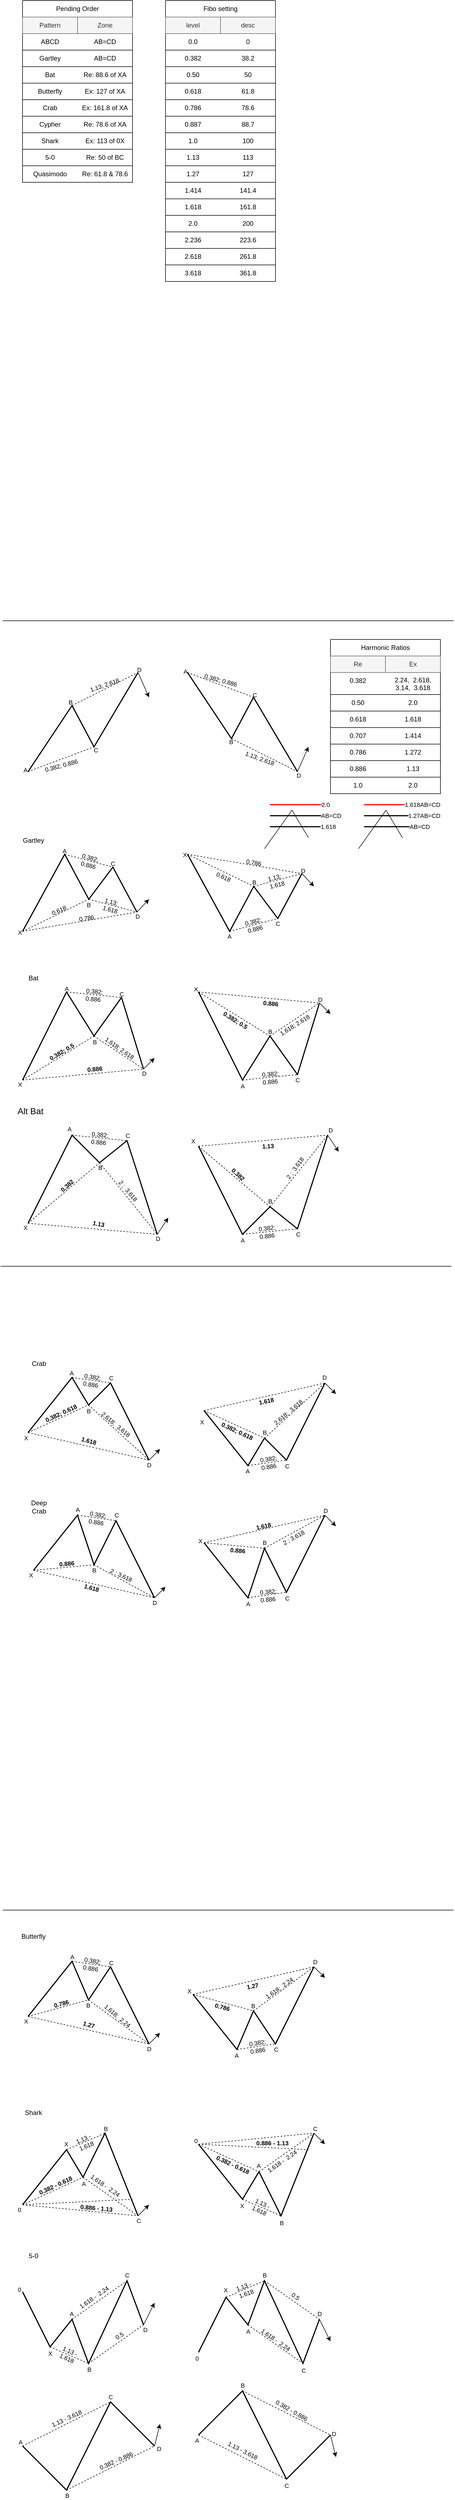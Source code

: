 <mxfile version="28.0.7">
  <diagram name="Page-1" id="uPd2p9e7OhqzQpt0yirn">
    <mxGraphModel dx="1080" dy="2193" grid="1" gridSize="10" guides="1" tooltips="1" connect="1" arrows="1" fold="1" page="1" pageScale="1" pageWidth="827" pageHeight="1169" math="0" shadow="0">
      <root>
        <mxCell id="0" />
        <mxCell id="1" parent="0" />
        <mxCell id="VpABTGJjlCjB_9lJFO_b-30" value="" style="swimlane;startSize=0;" parent="1" vertex="1">
          <mxGeometry x="40" y="40" width="200" height="330" as="geometry" />
        </mxCell>
        <mxCell id="VpABTGJjlCjB_9lJFO_b-29" value="ABCD" style="text;html=1;align=center;verticalAlign=middle;whiteSpace=wrap;rounded=0;strokeColor=none;" parent="VpABTGJjlCjB_9lJFO_b-30" vertex="1">
          <mxGeometry y="60" width="100" height="30" as="geometry" />
        </mxCell>
        <mxCell id="VpABTGJjlCjB_9lJFO_b-31" value="AB=CD" style="text;html=1;align=center;verticalAlign=middle;whiteSpace=wrap;rounded=0;strokeColor=none;" parent="VpABTGJjlCjB_9lJFO_b-30" vertex="1">
          <mxGeometry x="100" y="60" width="100" height="30" as="geometry" />
        </mxCell>
        <mxCell id="VpABTGJjlCjB_9lJFO_b-32" value="Gartley" style="text;html=1;align=center;verticalAlign=middle;whiteSpace=wrap;rounded=0;" parent="VpABTGJjlCjB_9lJFO_b-30" vertex="1">
          <mxGeometry y="90" width="100" height="30" as="geometry" />
        </mxCell>
        <mxCell id="VpABTGJjlCjB_9lJFO_b-33" value="AB=CD" style="text;html=1;align=center;verticalAlign=middle;whiteSpace=wrap;rounded=0;" parent="VpABTGJjlCjB_9lJFO_b-30" vertex="1">
          <mxGeometry x="100" y="90" width="100" height="30" as="geometry" />
        </mxCell>
        <mxCell id="VpABTGJjlCjB_9lJFO_b-34" value="Re: 88.6 of XA" style="text;html=1;align=center;verticalAlign=middle;whiteSpace=wrap;rounded=0;" parent="VpABTGJjlCjB_9lJFO_b-30" vertex="1">
          <mxGeometry x="100" y="120" width="100" height="30" as="geometry" />
        </mxCell>
        <mxCell id="VpABTGJjlCjB_9lJFO_b-35" value="Bat" style="text;html=1;align=center;verticalAlign=middle;whiteSpace=wrap;rounded=0;" parent="VpABTGJjlCjB_9lJFO_b-30" vertex="1">
          <mxGeometry y="120" width="100" height="30" as="geometry" />
        </mxCell>
        <mxCell id="VpABTGJjlCjB_9lJFO_b-36" value="Butterfly" style="text;html=1;align=center;verticalAlign=middle;whiteSpace=wrap;rounded=0;" parent="VpABTGJjlCjB_9lJFO_b-30" vertex="1">
          <mxGeometry y="150" width="100" height="30" as="geometry" />
        </mxCell>
        <mxCell id="VpABTGJjlCjB_9lJFO_b-37" value="Ex: 127 of XA" style="text;html=1;align=center;verticalAlign=middle;whiteSpace=wrap;rounded=0;" parent="VpABTGJjlCjB_9lJFO_b-30" vertex="1">
          <mxGeometry x="100" y="150" width="100" height="30" as="geometry" />
        </mxCell>
        <mxCell id="VpABTGJjlCjB_9lJFO_b-38" value="Crab" style="text;html=1;align=center;verticalAlign=middle;whiteSpace=wrap;rounded=0;" parent="VpABTGJjlCjB_9lJFO_b-30" vertex="1">
          <mxGeometry y="180" width="100" height="30" as="geometry" />
        </mxCell>
        <mxCell id="VpABTGJjlCjB_9lJFO_b-39" value="Ex: 161.8 of XA" style="text;html=1;align=center;verticalAlign=middle;whiteSpace=wrap;rounded=0;" parent="VpABTGJjlCjB_9lJFO_b-30" vertex="1">
          <mxGeometry x="100" y="180" width="100" height="30" as="geometry" />
        </mxCell>
        <mxCell id="VpABTGJjlCjB_9lJFO_b-40" value="Cypher" style="text;html=1;align=center;verticalAlign=middle;whiteSpace=wrap;rounded=0;" parent="VpABTGJjlCjB_9lJFO_b-30" vertex="1">
          <mxGeometry y="210" width="100" height="30" as="geometry" />
        </mxCell>
        <mxCell id="VpABTGJjlCjB_9lJFO_b-41" value="Re: 78.6 of XA" style="text;html=1;align=center;verticalAlign=middle;whiteSpace=wrap;rounded=0;" parent="VpABTGJjlCjB_9lJFO_b-30" vertex="1">
          <mxGeometry x="100" y="210" width="100" height="30" as="geometry" />
        </mxCell>
        <mxCell id="VpABTGJjlCjB_9lJFO_b-42" value="Shark" style="text;html=1;align=center;verticalAlign=middle;whiteSpace=wrap;rounded=0;" parent="VpABTGJjlCjB_9lJFO_b-30" vertex="1">
          <mxGeometry y="240" width="100" height="30" as="geometry" />
        </mxCell>
        <mxCell id="VpABTGJjlCjB_9lJFO_b-43" value="Ex: 113 of 0X" style="text;html=1;align=center;verticalAlign=middle;whiteSpace=wrap;rounded=0;" parent="VpABTGJjlCjB_9lJFO_b-30" vertex="1">
          <mxGeometry x="100" y="240" width="100" height="30" as="geometry" />
        </mxCell>
        <mxCell id="VpABTGJjlCjB_9lJFO_b-44" value="5-0" style="text;html=1;align=center;verticalAlign=middle;whiteSpace=wrap;rounded=0;" parent="VpABTGJjlCjB_9lJFO_b-30" vertex="1">
          <mxGeometry y="270" width="100" height="30" as="geometry" />
        </mxCell>
        <mxCell id="VpABTGJjlCjB_9lJFO_b-45" value="Re: 50 of BC" style="text;html=1;align=center;verticalAlign=middle;whiteSpace=wrap;rounded=0;" parent="VpABTGJjlCjB_9lJFO_b-30" vertex="1">
          <mxGeometry x="100" y="270" width="100" height="30" as="geometry" />
        </mxCell>
        <mxCell id="VpABTGJjlCjB_9lJFO_b-46" value="Quasimodo" style="text;html=1;align=center;verticalAlign=middle;whiteSpace=wrap;rounded=0;" parent="VpABTGJjlCjB_9lJFO_b-30" vertex="1">
          <mxGeometry y="300" width="100" height="30" as="geometry" />
        </mxCell>
        <mxCell id="VpABTGJjlCjB_9lJFO_b-48" value="Pattern" style="text;html=1;align=center;verticalAlign=middle;whiteSpace=wrap;rounded=0;fillColor=#f5f5f5;strokeColor=#666666;fontColor=#333333;" parent="VpABTGJjlCjB_9lJFO_b-30" vertex="1">
          <mxGeometry y="30" width="100" height="30" as="geometry" />
        </mxCell>
        <mxCell id="VpABTGJjlCjB_9lJFO_b-49" value="Zone" style="text;html=1;align=center;verticalAlign=middle;whiteSpace=wrap;rounded=0;fillColor=#f5f5f5;strokeColor=#666666;fontColor=#333333;" parent="VpABTGJjlCjB_9lJFO_b-30" vertex="1">
          <mxGeometry x="100" y="30" width="100" height="30" as="geometry" />
        </mxCell>
        <mxCell id="VpABTGJjlCjB_9lJFO_b-50" value="" style="endArrow=none;html=1;rounded=0;exitX=0;exitY=0;exitDx=0;exitDy=0;entryX=1;entryY=0;entryDx=0;entryDy=0;" parent="VpABTGJjlCjB_9lJFO_b-30" source="VpABTGJjlCjB_9lJFO_b-32" target="VpABTGJjlCjB_9lJFO_b-33" edge="1">
          <mxGeometry width="50" height="50" relative="1" as="geometry">
            <mxPoint x="210" y="180" as="sourcePoint" />
            <mxPoint x="260" y="130" as="targetPoint" />
          </mxGeometry>
        </mxCell>
        <mxCell id="VpABTGJjlCjB_9lJFO_b-51" value="" style="endArrow=none;html=1;rounded=0;exitX=0;exitY=0;exitDx=0;exitDy=0;entryX=1;entryY=0;entryDx=0;entryDy=0;" parent="VpABTGJjlCjB_9lJFO_b-30" source="VpABTGJjlCjB_9lJFO_b-35" target="VpABTGJjlCjB_9lJFO_b-34" edge="1">
          <mxGeometry width="50" height="50" relative="1" as="geometry">
            <mxPoint x="210" y="180" as="sourcePoint" />
            <mxPoint x="260" y="130" as="targetPoint" />
          </mxGeometry>
        </mxCell>
        <mxCell id="VpABTGJjlCjB_9lJFO_b-52" value="" style="endArrow=none;html=1;rounded=0;exitX=0;exitY=0;exitDx=0;exitDy=0;entryX=1;entryY=0;entryDx=0;entryDy=0;" parent="VpABTGJjlCjB_9lJFO_b-30" source="VpABTGJjlCjB_9lJFO_b-36" target="VpABTGJjlCjB_9lJFO_b-37" edge="1">
          <mxGeometry width="50" height="50" relative="1" as="geometry">
            <mxPoint x="210" y="180" as="sourcePoint" />
            <mxPoint x="260" y="130" as="targetPoint" />
          </mxGeometry>
        </mxCell>
        <mxCell id="VpABTGJjlCjB_9lJFO_b-53" value="" style="endArrow=none;html=1;rounded=0;exitX=0;exitY=0;exitDx=0;exitDy=0;entryX=1;entryY=0;entryDx=0;entryDy=0;" parent="VpABTGJjlCjB_9lJFO_b-30" source="VpABTGJjlCjB_9lJFO_b-38" target="VpABTGJjlCjB_9lJFO_b-39" edge="1">
          <mxGeometry width="50" height="50" relative="1" as="geometry">
            <mxPoint x="210" y="190" as="sourcePoint" />
            <mxPoint x="260" y="140" as="targetPoint" />
          </mxGeometry>
        </mxCell>
        <mxCell id="VpABTGJjlCjB_9lJFO_b-54" value="" style="endArrow=none;html=1;rounded=0;exitX=0;exitY=0;exitDx=0;exitDy=0;entryX=1;entryY=0;entryDx=0;entryDy=0;" parent="VpABTGJjlCjB_9lJFO_b-30" source="VpABTGJjlCjB_9lJFO_b-40" target="VpABTGJjlCjB_9lJFO_b-41" edge="1">
          <mxGeometry width="50" height="50" relative="1" as="geometry">
            <mxPoint x="210" y="230" as="sourcePoint" />
            <mxPoint x="260" y="180" as="targetPoint" />
          </mxGeometry>
        </mxCell>
        <mxCell id="VpABTGJjlCjB_9lJFO_b-55" value="" style="endArrow=none;html=1;rounded=0;exitX=0;exitY=1;exitDx=0;exitDy=0;entryX=1;entryY=0;entryDx=0;entryDy=0;" parent="VpABTGJjlCjB_9lJFO_b-30" source="VpABTGJjlCjB_9lJFO_b-40" target="VpABTGJjlCjB_9lJFO_b-43" edge="1">
          <mxGeometry width="50" height="50" relative="1" as="geometry">
            <mxPoint x="210" y="260" as="sourcePoint" />
            <mxPoint x="260" y="210" as="targetPoint" />
          </mxGeometry>
        </mxCell>
        <mxCell id="VpABTGJjlCjB_9lJFO_b-56" value="" style="endArrow=none;html=1;rounded=0;exitX=0;exitY=0;exitDx=0;exitDy=0;entryX=1;entryY=1;entryDx=0;entryDy=0;" parent="VpABTGJjlCjB_9lJFO_b-30" source="VpABTGJjlCjB_9lJFO_b-44" target="VpABTGJjlCjB_9lJFO_b-43" edge="1">
          <mxGeometry width="50" height="50" relative="1" as="geometry">
            <mxPoint x="210" y="260" as="sourcePoint" />
            <mxPoint x="260" y="210" as="targetPoint" />
          </mxGeometry>
        </mxCell>
        <mxCell id="VpABTGJjlCjB_9lJFO_b-57" value="" style="endArrow=none;html=1;rounded=0;exitX=0;exitY=1;exitDx=0;exitDy=0;entryX=1;entryY=1;entryDx=0;entryDy=0;" parent="VpABTGJjlCjB_9lJFO_b-30" source="VpABTGJjlCjB_9lJFO_b-44" target="VpABTGJjlCjB_9lJFO_b-45" edge="1">
          <mxGeometry width="50" height="50" relative="1" as="geometry">
            <mxPoint x="210" y="260" as="sourcePoint" />
            <mxPoint x="260" y="210" as="targetPoint" />
          </mxGeometry>
        </mxCell>
        <mxCell id="VpABTGJjlCjB_9lJFO_b-47" value="Re: 61.8 &amp;amp; 78.6" style="text;html=1;align=center;verticalAlign=middle;whiteSpace=wrap;rounded=0;" parent="VpABTGJjlCjB_9lJFO_b-30" vertex="1">
          <mxGeometry x="100" y="300" width="100" height="30" as="geometry" />
        </mxCell>
        <mxCell id="VpABTGJjlCjB_9lJFO_b-59" value="Pending Order" style="text;html=1;align=center;verticalAlign=middle;whiteSpace=wrap;rounded=0;" parent="VpABTGJjlCjB_9lJFO_b-30" vertex="1">
          <mxGeometry width="200" height="30" as="geometry" />
        </mxCell>
        <mxCell id="VpABTGJjlCjB_9lJFO_b-60" value="" style="swimlane;startSize=0;" parent="1" vertex="1">
          <mxGeometry x="300" y="40" width="200" height="510" as="geometry" />
        </mxCell>
        <mxCell id="VpABTGJjlCjB_9lJFO_b-61" value="0.0" style="text;html=1;align=center;verticalAlign=middle;whiteSpace=wrap;rounded=0;strokeColor=none;" parent="VpABTGJjlCjB_9lJFO_b-60" vertex="1">
          <mxGeometry y="60" width="100" height="30" as="geometry" />
        </mxCell>
        <mxCell id="VpABTGJjlCjB_9lJFO_b-62" value="0" style="text;html=1;align=center;verticalAlign=middle;whiteSpace=wrap;rounded=0;strokeColor=none;" parent="VpABTGJjlCjB_9lJFO_b-60" vertex="1">
          <mxGeometry x="100" y="60" width="100" height="30" as="geometry" />
        </mxCell>
        <mxCell id="VpABTGJjlCjB_9lJFO_b-63" value="0.382" style="text;html=1;align=center;verticalAlign=middle;whiteSpace=wrap;rounded=0;" parent="VpABTGJjlCjB_9lJFO_b-60" vertex="1">
          <mxGeometry y="90" width="100" height="30" as="geometry" />
        </mxCell>
        <mxCell id="VpABTGJjlCjB_9lJFO_b-64" value="38.2" style="text;html=1;align=center;verticalAlign=middle;whiteSpace=wrap;rounded=0;" parent="VpABTGJjlCjB_9lJFO_b-60" vertex="1">
          <mxGeometry x="100" y="90" width="100" height="30" as="geometry" />
        </mxCell>
        <mxCell id="VpABTGJjlCjB_9lJFO_b-65" value="50" style="text;html=1;align=center;verticalAlign=middle;whiteSpace=wrap;rounded=0;" parent="VpABTGJjlCjB_9lJFO_b-60" vertex="1">
          <mxGeometry x="100" y="120" width="100" height="30" as="geometry" />
        </mxCell>
        <mxCell id="VpABTGJjlCjB_9lJFO_b-66" value="0.50" style="text;html=1;align=center;verticalAlign=middle;whiteSpace=wrap;rounded=0;" parent="VpABTGJjlCjB_9lJFO_b-60" vertex="1">
          <mxGeometry y="120" width="100" height="30" as="geometry" />
        </mxCell>
        <mxCell id="VpABTGJjlCjB_9lJFO_b-67" value="0.618" style="text;html=1;align=center;verticalAlign=middle;whiteSpace=wrap;rounded=0;" parent="VpABTGJjlCjB_9lJFO_b-60" vertex="1">
          <mxGeometry y="150" width="100" height="30" as="geometry" />
        </mxCell>
        <mxCell id="VpABTGJjlCjB_9lJFO_b-68" value="61.8" style="text;html=1;align=center;verticalAlign=middle;whiteSpace=wrap;rounded=0;" parent="VpABTGJjlCjB_9lJFO_b-60" vertex="1">
          <mxGeometry x="100" y="150" width="100" height="30" as="geometry" />
        </mxCell>
        <mxCell id="VpABTGJjlCjB_9lJFO_b-69" value="0.786" style="text;html=1;align=center;verticalAlign=middle;whiteSpace=wrap;rounded=0;" parent="VpABTGJjlCjB_9lJFO_b-60" vertex="1">
          <mxGeometry y="180" width="100" height="30" as="geometry" />
        </mxCell>
        <mxCell id="VpABTGJjlCjB_9lJFO_b-70" value="78.6" style="text;html=1;align=center;verticalAlign=middle;whiteSpace=wrap;rounded=0;" parent="VpABTGJjlCjB_9lJFO_b-60" vertex="1">
          <mxGeometry x="100" y="180" width="100" height="30" as="geometry" />
        </mxCell>
        <mxCell id="VpABTGJjlCjB_9lJFO_b-71" value="0.887" style="text;html=1;align=center;verticalAlign=middle;whiteSpace=wrap;rounded=0;" parent="VpABTGJjlCjB_9lJFO_b-60" vertex="1">
          <mxGeometry y="210" width="100" height="30" as="geometry" />
        </mxCell>
        <mxCell id="VpABTGJjlCjB_9lJFO_b-72" value="88.7" style="text;html=1;align=center;verticalAlign=middle;whiteSpace=wrap;rounded=0;" parent="VpABTGJjlCjB_9lJFO_b-60" vertex="1">
          <mxGeometry x="100" y="210" width="100" height="30" as="geometry" />
        </mxCell>
        <mxCell id="VpABTGJjlCjB_9lJFO_b-73" value="1.0" style="text;html=1;align=center;verticalAlign=middle;whiteSpace=wrap;rounded=0;" parent="VpABTGJjlCjB_9lJFO_b-60" vertex="1">
          <mxGeometry y="240" width="100" height="30" as="geometry" />
        </mxCell>
        <mxCell id="VpABTGJjlCjB_9lJFO_b-74" value="100" style="text;html=1;align=center;verticalAlign=middle;whiteSpace=wrap;rounded=0;" parent="VpABTGJjlCjB_9lJFO_b-60" vertex="1">
          <mxGeometry x="100" y="240" width="100" height="30" as="geometry" />
        </mxCell>
        <mxCell id="VpABTGJjlCjB_9lJFO_b-75" value="1.13" style="text;html=1;align=center;verticalAlign=middle;whiteSpace=wrap;rounded=0;" parent="VpABTGJjlCjB_9lJFO_b-60" vertex="1">
          <mxGeometry y="270" width="100" height="30" as="geometry" />
        </mxCell>
        <mxCell id="VpABTGJjlCjB_9lJFO_b-76" value="113" style="text;html=1;align=center;verticalAlign=middle;whiteSpace=wrap;rounded=0;" parent="VpABTGJjlCjB_9lJFO_b-60" vertex="1">
          <mxGeometry x="100" y="270" width="100" height="30" as="geometry" />
        </mxCell>
        <mxCell id="VpABTGJjlCjB_9lJFO_b-77" value="1.27" style="text;html=1;align=center;verticalAlign=middle;whiteSpace=wrap;rounded=0;" parent="VpABTGJjlCjB_9lJFO_b-60" vertex="1">
          <mxGeometry y="300" width="100" height="30" as="geometry" />
        </mxCell>
        <mxCell id="VpABTGJjlCjB_9lJFO_b-78" value="level" style="text;html=1;align=center;verticalAlign=middle;whiteSpace=wrap;rounded=0;fillColor=#f5f5f5;strokeColor=#666666;fontColor=#333333;" parent="VpABTGJjlCjB_9lJFO_b-60" vertex="1">
          <mxGeometry y="30" width="100" height="30" as="geometry" />
        </mxCell>
        <mxCell id="VpABTGJjlCjB_9lJFO_b-79" value="desc" style="text;html=1;align=center;verticalAlign=middle;whiteSpace=wrap;rounded=0;fillColor=#f5f5f5;strokeColor=#666666;fontColor=#333333;" parent="VpABTGJjlCjB_9lJFO_b-60" vertex="1">
          <mxGeometry x="100" y="30" width="100" height="30" as="geometry" />
        </mxCell>
        <mxCell id="VpABTGJjlCjB_9lJFO_b-80" value="" style="endArrow=none;html=1;rounded=0;exitX=0;exitY=0;exitDx=0;exitDy=0;entryX=1;entryY=0;entryDx=0;entryDy=0;" parent="VpABTGJjlCjB_9lJFO_b-60" source="VpABTGJjlCjB_9lJFO_b-63" target="VpABTGJjlCjB_9lJFO_b-64" edge="1">
          <mxGeometry width="50" height="50" relative="1" as="geometry">
            <mxPoint x="210" y="180" as="sourcePoint" />
            <mxPoint x="260" y="130" as="targetPoint" />
          </mxGeometry>
        </mxCell>
        <mxCell id="VpABTGJjlCjB_9lJFO_b-81" value="" style="endArrow=none;html=1;rounded=0;exitX=0;exitY=0;exitDx=0;exitDy=0;entryX=1;entryY=0;entryDx=0;entryDy=0;" parent="VpABTGJjlCjB_9lJFO_b-60" source="VpABTGJjlCjB_9lJFO_b-66" target="VpABTGJjlCjB_9lJFO_b-65" edge="1">
          <mxGeometry width="50" height="50" relative="1" as="geometry">
            <mxPoint x="210" y="180" as="sourcePoint" />
            <mxPoint x="260" y="130" as="targetPoint" />
          </mxGeometry>
        </mxCell>
        <mxCell id="VpABTGJjlCjB_9lJFO_b-82" value="" style="endArrow=none;html=1;rounded=0;exitX=0;exitY=0;exitDx=0;exitDy=0;entryX=1;entryY=0;entryDx=0;entryDy=0;" parent="VpABTGJjlCjB_9lJFO_b-60" source="VpABTGJjlCjB_9lJFO_b-67" target="VpABTGJjlCjB_9lJFO_b-68" edge="1">
          <mxGeometry width="50" height="50" relative="1" as="geometry">
            <mxPoint x="210" y="180" as="sourcePoint" />
            <mxPoint x="260" y="130" as="targetPoint" />
          </mxGeometry>
        </mxCell>
        <mxCell id="VpABTGJjlCjB_9lJFO_b-83" value="" style="endArrow=none;html=1;rounded=0;exitX=0;exitY=0;exitDx=0;exitDy=0;entryX=1;entryY=0;entryDx=0;entryDy=0;" parent="VpABTGJjlCjB_9lJFO_b-60" source="VpABTGJjlCjB_9lJFO_b-69" target="VpABTGJjlCjB_9lJFO_b-70" edge="1">
          <mxGeometry width="50" height="50" relative="1" as="geometry">
            <mxPoint x="210" y="190" as="sourcePoint" />
            <mxPoint x="260" y="140" as="targetPoint" />
          </mxGeometry>
        </mxCell>
        <mxCell id="VpABTGJjlCjB_9lJFO_b-84" value="" style="endArrow=none;html=1;rounded=0;exitX=0;exitY=0;exitDx=0;exitDy=0;entryX=1;entryY=0;entryDx=0;entryDy=0;" parent="VpABTGJjlCjB_9lJFO_b-60" source="VpABTGJjlCjB_9lJFO_b-71" target="VpABTGJjlCjB_9lJFO_b-72" edge="1">
          <mxGeometry width="50" height="50" relative="1" as="geometry">
            <mxPoint x="210" y="230" as="sourcePoint" />
            <mxPoint x="260" y="180" as="targetPoint" />
          </mxGeometry>
        </mxCell>
        <mxCell id="VpABTGJjlCjB_9lJFO_b-85" value="" style="endArrow=none;html=1;rounded=0;exitX=0;exitY=1;exitDx=0;exitDy=0;entryX=1;entryY=0;entryDx=0;entryDy=0;" parent="VpABTGJjlCjB_9lJFO_b-60" source="VpABTGJjlCjB_9lJFO_b-71" target="VpABTGJjlCjB_9lJFO_b-74" edge="1">
          <mxGeometry width="50" height="50" relative="1" as="geometry">
            <mxPoint x="210" y="260" as="sourcePoint" />
            <mxPoint x="260" y="210" as="targetPoint" />
          </mxGeometry>
        </mxCell>
        <mxCell id="VpABTGJjlCjB_9lJFO_b-86" value="" style="endArrow=none;html=1;rounded=0;exitX=0;exitY=0;exitDx=0;exitDy=0;entryX=1;entryY=1;entryDx=0;entryDy=0;" parent="VpABTGJjlCjB_9lJFO_b-60" source="VpABTGJjlCjB_9lJFO_b-75" target="VpABTGJjlCjB_9lJFO_b-74" edge="1">
          <mxGeometry width="50" height="50" relative="1" as="geometry">
            <mxPoint x="210" y="260" as="sourcePoint" />
            <mxPoint x="260" y="210" as="targetPoint" />
          </mxGeometry>
        </mxCell>
        <mxCell id="VpABTGJjlCjB_9lJFO_b-87" value="" style="endArrow=none;html=1;rounded=0;exitX=0;exitY=1;exitDx=0;exitDy=0;entryX=1;entryY=1;entryDx=0;entryDy=0;" parent="VpABTGJjlCjB_9lJFO_b-60" source="VpABTGJjlCjB_9lJFO_b-75" target="VpABTGJjlCjB_9lJFO_b-76" edge="1">
          <mxGeometry width="50" height="50" relative="1" as="geometry">
            <mxPoint x="210" y="260" as="sourcePoint" />
            <mxPoint x="260" y="210" as="targetPoint" />
          </mxGeometry>
        </mxCell>
        <mxCell id="VpABTGJjlCjB_9lJFO_b-89" value="Fibo setting" style="text;html=1;align=center;verticalAlign=middle;whiteSpace=wrap;rounded=0;" parent="VpABTGJjlCjB_9lJFO_b-60" vertex="1">
          <mxGeometry width="200" height="30" as="geometry" />
        </mxCell>
        <mxCell id="VpABTGJjlCjB_9lJFO_b-88" value="127" style="text;html=1;align=center;verticalAlign=middle;whiteSpace=wrap;rounded=0;" parent="VpABTGJjlCjB_9lJFO_b-60" vertex="1">
          <mxGeometry x="100" y="300" width="100" height="30" as="geometry" />
        </mxCell>
        <mxCell id="VpABTGJjlCjB_9lJFO_b-90" value="1.414" style="text;html=1;align=center;verticalAlign=middle;whiteSpace=wrap;rounded=0;" parent="VpABTGJjlCjB_9lJFO_b-60" vertex="1">
          <mxGeometry y="330" width="100" height="30" as="geometry" />
        </mxCell>
        <mxCell id="VpABTGJjlCjB_9lJFO_b-91" value="" style="endArrow=none;html=1;rounded=0;exitX=0;exitY=1;exitDx=0;exitDy=0;entryX=1;entryY=1;entryDx=0;entryDy=0;" parent="VpABTGJjlCjB_9lJFO_b-60" edge="1">
          <mxGeometry width="50" height="50" relative="1" as="geometry">
            <mxPoint y="330" as="sourcePoint" />
            <mxPoint x="200" y="330" as="targetPoint" />
          </mxGeometry>
        </mxCell>
        <mxCell id="VpABTGJjlCjB_9lJFO_b-92" value="141.4" style="text;html=1;align=center;verticalAlign=middle;whiteSpace=wrap;rounded=0;" parent="VpABTGJjlCjB_9lJFO_b-60" vertex="1">
          <mxGeometry x="100" y="330" width="100" height="30" as="geometry" />
        </mxCell>
        <mxCell id="VpABTGJjlCjB_9lJFO_b-93" value="1.618" style="text;html=1;align=center;verticalAlign=middle;whiteSpace=wrap;rounded=0;" parent="VpABTGJjlCjB_9lJFO_b-60" vertex="1">
          <mxGeometry y="360" width="100" height="30" as="geometry" />
        </mxCell>
        <mxCell id="VpABTGJjlCjB_9lJFO_b-94" value="" style="endArrow=none;html=1;rounded=0;exitX=0;exitY=1;exitDx=0;exitDy=0;entryX=1;entryY=1;entryDx=0;entryDy=0;" parent="VpABTGJjlCjB_9lJFO_b-60" edge="1">
          <mxGeometry width="50" height="50" relative="1" as="geometry">
            <mxPoint y="360" as="sourcePoint" />
            <mxPoint x="200" y="360" as="targetPoint" />
          </mxGeometry>
        </mxCell>
        <mxCell id="VpABTGJjlCjB_9lJFO_b-95" value="161.8" style="text;html=1;align=center;verticalAlign=middle;whiteSpace=wrap;rounded=0;" parent="VpABTGJjlCjB_9lJFO_b-60" vertex="1">
          <mxGeometry x="100" y="360" width="100" height="30" as="geometry" />
        </mxCell>
        <mxCell id="VpABTGJjlCjB_9lJFO_b-96" value="2.0" style="text;html=1;align=center;verticalAlign=middle;whiteSpace=wrap;rounded=0;" parent="VpABTGJjlCjB_9lJFO_b-60" vertex="1">
          <mxGeometry y="390" width="100" height="30" as="geometry" />
        </mxCell>
        <mxCell id="VpABTGJjlCjB_9lJFO_b-97" value="" style="endArrow=none;html=1;rounded=0;exitX=0;exitY=1;exitDx=0;exitDy=0;entryX=1;entryY=1;entryDx=0;entryDy=0;" parent="VpABTGJjlCjB_9lJFO_b-60" edge="1">
          <mxGeometry width="50" height="50" relative="1" as="geometry">
            <mxPoint y="390" as="sourcePoint" />
            <mxPoint x="200" y="390" as="targetPoint" />
          </mxGeometry>
        </mxCell>
        <mxCell id="VpABTGJjlCjB_9lJFO_b-98" value="200" style="text;html=1;align=center;verticalAlign=middle;whiteSpace=wrap;rounded=0;" parent="VpABTGJjlCjB_9lJFO_b-60" vertex="1">
          <mxGeometry x="100" y="390" width="100" height="30" as="geometry" />
        </mxCell>
        <mxCell id="VpABTGJjlCjB_9lJFO_b-99" value="2.236" style="text;html=1;align=center;verticalAlign=middle;whiteSpace=wrap;rounded=0;" parent="VpABTGJjlCjB_9lJFO_b-60" vertex="1">
          <mxGeometry y="420" width="100" height="30" as="geometry" />
        </mxCell>
        <mxCell id="VpABTGJjlCjB_9lJFO_b-100" value="" style="endArrow=none;html=1;rounded=0;exitX=0;exitY=1;exitDx=0;exitDy=0;entryX=1;entryY=1;entryDx=0;entryDy=0;" parent="VpABTGJjlCjB_9lJFO_b-60" edge="1">
          <mxGeometry width="50" height="50" relative="1" as="geometry">
            <mxPoint y="420" as="sourcePoint" />
            <mxPoint x="200" y="420" as="targetPoint" />
          </mxGeometry>
        </mxCell>
        <mxCell id="VpABTGJjlCjB_9lJFO_b-101" value="223.6" style="text;html=1;align=center;verticalAlign=middle;whiteSpace=wrap;rounded=0;" parent="VpABTGJjlCjB_9lJFO_b-60" vertex="1">
          <mxGeometry x="100" y="420" width="100" height="30" as="geometry" />
        </mxCell>
        <mxCell id="VpABTGJjlCjB_9lJFO_b-102" value="2.618" style="text;html=1;align=center;verticalAlign=middle;whiteSpace=wrap;rounded=0;" parent="VpABTGJjlCjB_9lJFO_b-60" vertex="1">
          <mxGeometry y="450" width="100" height="30" as="geometry" />
        </mxCell>
        <mxCell id="VpABTGJjlCjB_9lJFO_b-103" value="" style="endArrow=none;html=1;rounded=0;exitX=0;exitY=1;exitDx=0;exitDy=0;entryX=1;entryY=1;entryDx=0;entryDy=0;" parent="VpABTGJjlCjB_9lJFO_b-60" edge="1">
          <mxGeometry width="50" height="50" relative="1" as="geometry">
            <mxPoint y="450" as="sourcePoint" />
            <mxPoint x="200" y="450" as="targetPoint" />
          </mxGeometry>
        </mxCell>
        <mxCell id="VpABTGJjlCjB_9lJFO_b-104" value="261.8" style="text;html=1;align=center;verticalAlign=middle;whiteSpace=wrap;rounded=0;" parent="VpABTGJjlCjB_9lJFO_b-60" vertex="1">
          <mxGeometry x="100" y="450" width="100" height="30" as="geometry" />
        </mxCell>
        <mxCell id="VpABTGJjlCjB_9lJFO_b-105" value="3.618" style="text;html=1;align=center;verticalAlign=middle;whiteSpace=wrap;rounded=0;" parent="VpABTGJjlCjB_9lJFO_b-60" vertex="1">
          <mxGeometry y="480" width="100" height="30" as="geometry" />
        </mxCell>
        <mxCell id="VpABTGJjlCjB_9lJFO_b-106" value="" style="endArrow=none;html=1;rounded=0;exitX=0;exitY=1;exitDx=0;exitDy=0;entryX=1;entryY=1;entryDx=0;entryDy=0;" parent="VpABTGJjlCjB_9lJFO_b-60" edge="1">
          <mxGeometry width="50" height="50" relative="1" as="geometry">
            <mxPoint y="480" as="sourcePoint" />
            <mxPoint x="200" y="480" as="targetPoint" />
          </mxGeometry>
        </mxCell>
        <mxCell id="VpABTGJjlCjB_9lJFO_b-107" value="361.8" style="text;html=1;align=center;verticalAlign=middle;whiteSpace=wrap;rounded=0;" parent="VpABTGJjlCjB_9lJFO_b-60" vertex="1">
          <mxGeometry x="100" y="480" width="100" height="30" as="geometry" />
        </mxCell>
        <mxCell id="Z6xzJXnfrYjCA8Dwj1S_-2" value="" style="endArrow=none;html=1;rounded=0;" parent="1" edge="1">
          <mxGeometry width="50" height="50" relative="1" as="geometry">
            <mxPoint x="4" y="1166" as="sourcePoint" />
            <mxPoint x="824" y="1166" as="targetPoint" />
          </mxGeometry>
        </mxCell>
        <mxCell id="Z6xzJXnfrYjCA8Dwj1S_-3" value="" style="swimlane;startSize=0;" parent="1" vertex="1">
          <mxGeometry x="600" y="1200" width="200" height="280" as="geometry" />
        </mxCell>
        <mxCell id="Z6xzJXnfrYjCA8Dwj1S_-4" value="0.382" style="text;html=1;align=center;verticalAlign=middle;whiteSpace=wrap;rounded=0;strokeColor=none;" parent="Z6xzJXnfrYjCA8Dwj1S_-3" vertex="1">
          <mxGeometry y="60" width="100" height="30" as="geometry" />
        </mxCell>
        <mxCell id="Z6xzJXnfrYjCA8Dwj1S_-5" value="&lt;div&gt;2.24,&amp;nbsp; 2.618,&lt;/div&gt;&lt;div&gt;3.14,&amp;nbsp; 3.618&lt;/div&gt;" style="text;html=1;align=center;verticalAlign=top;whiteSpace=wrap;rounded=0;strokeColor=none;" parent="Z6xzJXnfrYjCA8Dwj1S_-3" vertex="1">
          <mxGeometry x="100" y="60" width="100" height="40" as="geometry" />
        </mxCell>
        <mxCell id="Z6xzJXnfrYjCA8Dwj1S_-8" value="2.0" style="text;html=1;align=center;verticalAlign=middle;whiteSpace=wrap;rounded=0;" parent="Z6xzJXnfrYjCA8Dwj1S_-3" vertex="1">
          <mxGeometry x="100" y="100" width="100" height="30" as="geometry" />
        </mxCell>
        <mxCell id="Z6xzJXnfrYjCA8Dwj1S_-9" value="0.50" style="text;html=1;align=center;verticalAlign=middle;whiteSpace=wrap;rounded=0;" parent="Z6xzJXnfrYjCA8Dwj1S_-3" vertex="1">
          <mxGeometry y="100" width="100" height="30" as="geometry" />
        </mxCell>
        <mxCell id="Z6xzJXnfrYjCA8Dwj1S_-10" value="0.618" style="text;html=1;align=center;verticalAlign=middle;whiteSpace=wrap;rounded=0;" parent="Z6xzJXnfrYjCA8Dwj1S_-3" vertex="1">
          <mxGeometry y="130" width="100" height="30" as="geometry" />
        </mxCell>
        <mxCell id="Z6xzJXnfrYjCA8Dwj1S_-11" value="1.618" style="text;html=1;align=center;verticalAlign=middle;whiteSpace=wrap;rounded=0;" parent="Z6xzJXnfrYjCA8Dwj1S_-3" vertex="1">
          <mxGeometry x="100" y="130" width="100" height="30" as="geometry" />
        </mxCell>
        <mxCell id="Z6xzJXnfrYjCA8Dwj1S_-12" value="0.707" style="text;html=1;align=center;verticalAlign=middle;whiteSpace=wrap;rounded=0;" parent="Z6xzJXnfrYjCA8Dwj1S_-3" vertex="1">
          <mxGeometry y="160" width="100" height="30" as="geometry" />
        </mxCell>
        <mxCell id="Z6xzJXnfrYjCA8Dwj1S_-13" value="1.414" style="text;html=1;align=center;verticalAlign=middle;whiteSpace=wrap;rounded=0;" parent="Z6xzJXnfrYjCA8Dwj1S_-3" vertex="1">
          <mxGeometry x="100" y="160" width="100" height="30" as="geometry" />
        </mxCell>
        <mxCell id="Z6xzJXnfrYjCA8Dwj1S_-14" value="0.786" style="text;html=1;align=center;verticalAlign=middle;whiteSpace=wrap;rounded=0;" parent="Z6xzJXnfrYjCA8Dwj1S_-3" vertex="1">
          <mxGeometry y="190" width="100" height="30" as="geometry" />
        </mxCell>
        <mxCell id="Z6xzJXnfrYjCA8Dwj1S_-15" value="1.272" style="text;html=1;align=center;verticalAlign=middle;whiteSpace=wrap;rounded=0;" parent="Z6xzJXnfrYjCA8Dwj1S_-3" vertex="1">
          <mxGeometry x="100" y="190" width="100" height="30" as="geometry" />
        </mxCell>
        <mxCell id="Z6xzJXnfrYjCA8Dwj1S_-16" value="0.886" style="text;html=1;align=center;verticalAlign=middle;whiteSpace=wrap;rounded=0;" parent="Z6xzJXnfrYjCA8Dwj1S_-3" vertex="1">
          <mxGeometry y="220" width="100" height="30" as="geometry" />
        </mxCell>
        <mxCell id="Z6xzJXnfrYjCA8Dwj1S_-17" value="1.13" style="text;html=1;align=center;verticalAlign=middle;whiteSpace=wrap;rounded=0;" parent="Z6xzJXnfrYjCA8Dwj1S_-3" vertex="1">
          <mxGeometry x="100" y="220" width="100" height="30" as="geometry" />
        </mxCell>
        <mxCell id="Z6xzJXnfrYjCA8Dwj1S_-18" value="1.0" style="text;html=1;align=center;verticalAlign=middle;whiteSpace=wrap;rounded=0;" parent="Z6xzJXnfrYjCA8Dwj1S_-3" vertex="1">
          <mxGeometry y="250" width="100" height="30" as="geometry" />
        </mxCell>
        <mxCell id="Z6xzJXnfrYjCA8Dwj1S_-19" value="2.0" style="text;html=1;align=center;verticalAlign=middle;whiteSpace=wrap;rounded=0;" parent="Z6xzJXnfrYjCA8Dwj1S_-3" vertex="1">
          <mxGeometry x="100" y="250" width="100" height="30" as="geometry" />
        </mxCell>
        <mxCell id="Z6xzJXnfrYjCA8Dwj1S_-21" value="Re" style="text;html=1;align=center;verticalAlign=middle;whiteSpace=wrap;rounded=0;fillColor=#f5f5f5;strokeColor=#666666;fontColor=#333333;" parent="Z6xzJXnfrYjCA8Dwj1S_-3" vertex="1">
          <mxGeometry y="30" width="100" height="30" as="geometry" />
        </mxCell>
        <mxCell id="Z6xzJXnfrYjCA8Dwj1S_-22" value="Ex" style="text;html=1;align=center;verticalAlign=middle;whiteSpace=wrap;rounded=0;fillColor=#f5f5f5;strokeColor=#666666;fontColor=#333333;" parent="Z6xzJXnfrYjCA8Dwj1S_-3" vertex="1">
          <mxGeometry x="100" y="30" width="100" height="30" as="geometry" />
        </mxCell>
        <mxCell id="Z6xzJXnfrYjCA8Dwj1S_-24" value="" style="endArrow=none;html=1;rounded=0;exitX=0;exitY=0;exitDx=0;exitDy=0;entryX=1;entryY=0;entryDx=0;entryDy=0;" parent="Z6xzJXnfrYjCA8Dwj1S_-3" source="Z6xzJXnfrYjCA8Dwj1S_-9" target="Z6xzJXnfrYjCA8Dwj1S_-8" edge="1">
          <mxGeometry width="50" height="50" relative="1" as="geometry">
            <mxPoint x="210" y="160" as="sourcePoint" />
            <mxPoint x="260" y="110" as="targetPoint" />
          </mxGeometry>
        </mxCell>
        <mxCell id="Z6xzJXnfrYjCA8Dwj1S_-25" value="" style="endArrow=none;html=1;rounded=0;exitX=0;exitY=0;exitDx=0;exitDy=0;entryX=1;entryY=0;entryDx=0;entryDy=0;" parent="Z6xzJXnfrYjCA8Dwj1S_-3" source="Z6xzJXnfrYjCA8Dwj1S_-10" target="Z6xzJXnfrYjCA8Dwj1S_-11" edge="1">
          <mxGeometry width="50" height="50" relative="1" as="geometry">
            <mxPoint x="210" y="160" as="sourcePoint" />
            <mxPoint x="260" y="110" as="targetPoint" />
          </mxGeometry>
        </mxCell>
        <mxCell id="Z6xzJXnfrYjCA8Dwj1S_-26" value="" style="endArrow=none;html=1;rounded=0;exitX=0;exitY=0;exitDx=0;exitDy=0;entryX=1;entryY=0;entryDx=0;entryDy=0;" parent="Z6xzJXnfrYjCA8Dwj1S_-3" source="Z6xzJXnfrYjCA8Dwj1S_-12" target="Z6xzJXnfrYjCA8Dwj1S_-13" edge="1">
          <mxGeometry width="50" height="50" relative="1" as="geometry">
            <mxPoint x="210" y="170" as="sourcePoint" />
            <mxPoint x="260" y="120" as="targetPoint" />
          </mxGeometry>
        </mxCell>
        <mxCell id="Z6xzJXnfrYjCA8Dwj1S_-27" value="" style="endArrow=none;html=1;rounded=0;exitX=0;exitY=0;exitDx=0;exitDy=0;entryX=1;entryY=0;entryDx=0;entryDy=0;" parent="Z6xzJXnfrYjCA8Dwj1S_-3" source="Z6xzJXnfrYjCA8Dwj1S_-14" target="Z6xzJXnfrYjCA8Dwj1S_-15" edge="1">
          <mxGeometry width="50" height="50" relative="1" as="geometry">
            <mxPoint x="210" y="210" as="sourcePoint" />
            <mxPoint x="260" y="160" as="targetPoint" />
          </mxGeometry>
        </mxCell>
        <mxCell id="Z6xzJXnfrYjCA8Dwj1S_-28" value="" style="endArrow=none;html=1;rounded=0;exitX=0;exitY=1;exitDx=0;exitDy=0;entryX=1;entryY=0;entryDx=0;entryDy=0;" parent="Z6xzJXnfrYjCA8Dwj1S_-3" source="Z6xzJXnfrYjCA8Dwj1S_-14" target="Z6xzJXnfrYjCA8Dwj1S_-17" edge="1">
          <mxGeometry width="50" height="50" relative="1" as="geometry">
            <mxPoint x="210" y="240" as="sourcePoint" />
            <mxPoint x="260" y="190" as="targetPoint" />
          </mxGeometry>
        </mxCell>
        <mxCell id="Z6xzJXnfrYjCA8Dwj1S_-29" value="" style="endArrow=none;html=1;rounded=0;exitX=0;exitY=0;exitDx=0;exitDy=0;entryX=1;entryY=1;entryDx=0;entryDy=0;" parent="Z6xzJXnfrYjCA8Dwj1S_-3" source="Z6xzJXnfrYjCA8Dwj1S_-18" target="Z6xzJXnfrYjCA8Dwj1S_-17" edge="1">
          <mxGeometry width="50" height="50" relative="1" as="geometry">
            <mxPoint x="210" y="240" as="sourcePoint" />
            <mxPoint x="260" y="190" as="targetPoint" />
          </mxGeometry>
        </mxCell>
        <mxCell id="Z6xzJXnfrYjCA8Dwj1S_-32" value="Harmonic Ratios" style="text;html=1;align=center;verticalAlign=middle;whiteSpace=wrap;rounded=0;" parent="Z6xzJXnfrYjCA8Dwj1S_-3" vertex="1">
          <mxGeometry width="200" height="30" as="geometry" />
        </mxCell>
        <mxCell id="LZtJdDoIrOeG2Fr98vne-15" value="" style="group" parent="1" vertex="1" connectable="0">
          <mxGeometry x="50" y="1260" width="220" height="180" as="geometry" />
        </mxCell>
        <mxCell id="LZtJdDoIrOeG2Fr98vne-1" value="" style="endArrow=none;html=1;rounded=0;strokeWidth=2;" parent="LZtJdDoIrOeG2Fr98vne-15" edge="1">
          <mxGeometry width="50" height="50" relative="1" as="geometry">
            <mxPoint y="180" as="sourcePoint" />
            <mxPoint x="200" as="targetPoint" />
            <Array as="points">
              <mxPoint x="80.0" y="60.0" />
              <mxPoint x="120" y="135" />
            </Array>
          </mxGeometry>
        </mxCell>
        <mxCell id="LZtJdDoIrOeG2Fr98vne-6" value="A" style="edgeLabel;html=1;align=center;verticalAlign=middle;resizable=0;points=[];container=0;labelBackgroundColor=none;" parent="LZtJdDoIrOeG2Fr98vne-1" vertex="1" connectable="0">
          <mxGeometry x="-0.897" y="1" relative="1" as="geometry">
            <mxPoint x="-16" y="14" as="offset" />
          </mxGeometry>
        </mxCell>
        <mxCell id="LZtJdDoIrOeG2Fr98vne-9" value="B" style="edgeLabel;html=1;align=center;verticalAlign=middle;resizable=0;points=[];labelBackgroundColor=none;" parent="LZtJdDoIrOeG2Fr98vne-1" vertex="1" connectable="0">
          <mxGeometry x="-0.314" y="2" relative="1" as="geometry">
            <mxPoint x="5" y="-15" as="offset" />
          </mxGeometry>
        </mxCell>
        <mxCell id="LZtJdDoIrOeG2Fr98vne-10" value="C" style="edgeLabel;html=1;align=center;verticalAlign=middle;resizable=0;points=[];labelBackgroundColor=none;" parent="LZtJdDoIrOeG2Fr98vne-1" vertex="1" connectable="0">
          <mxGeometry x="0.263" y="2" relative="1" as="geometry">
            <mxPoint x="-3" y="19" as="offset" />
          </mxGeometry>
        </mxCell>
        <mxCell id="LZtJdDoIrOeG2Fr98vne-11" value="D" style="edgeLabel;html=1;align=center;verticalAlign=middle;resizable=0;points=[];labelBackgroundColor=none;" parent="LZtJdDoIrOeG2Fr98vne-1" vertex="1" connectable="0">
          <mxGeometry x="0.926" relative="1" as="geometry">
            <mxPoint x="9" y="-17" as="offset" />
          </mxGeometry>
        </mxCell>
        <mxCell id="LZtJdDoIrOeG2Fr98vne-3" value="" style="endArrow=none;dashed=1;html=1;rounded=0;" parent="LZtJdDoIrOeG2Fr98vne-15" edge="1">
          <mxGeometry width="50" height="50" relative="1" as="geometry">
            <mxPoint y="180" as="sourcePoint" />
            <mxPoint x="120" y="135" as="targetPoint" />
          </mxGeometry>
        </mxCell>
        <mxCell id="LZtJdDoIrOeG2Fr98vne-13" value="0.382; 0.886" style="edgeLabel;html=1;align=center;verticalAlign=middle;resizable=0;points=[];labelBackgroundColor=none;rotation=-15;" parent="LZtJdDoIrOeG2Fr98vne-3" vertex="1" connectable="0">
          <mxGeometry x="-0.088" relative="1" as="geometry">
            <mxPoint x="5" y="9" as="offset" />
          </mxGeometry>
        </mxCell>
        <mxCell id="LZtJdDoIrOeG2Fr98vne-4" value="" style="endArrow=none;dashed=1;html=1;rounded=0;" parent="LZtJdDoIrOeG2Fr98vne-15" edge="1">
          <mxGeometry width="50" height="50" relative="1" as="geometry">
            <mxPoint x="80.0" y="60.0" as="sourcePoint" />
            <mxPoint x="200" as="targetPoint" />
          </mxGeometry>
        </mxCell>
        <mxCell id="LZtJdDoIrOeG2Fr98vne-14" value="1.13; 2.618" style="edgeLabel;html=1;align=center;verticalAlign=middle;resizable=0;points=[];labelBackgroundColor=none;rotation=-19;" parent="LZtJdDoIrOeG2Fr98vne-4" vertex="1" connectable="0">
          <mxGeometry x="-0.039" y="1" relative="1" as="geometry">
            <mxPoint x="1" y="-7" as="offset" />
          </mxGeometry>
        </mxCell>
        <mxCell id="LZtJdDoIrOeG2Fr98vne-12" value="" style="endArrow=classic;html=1;rounded=0;" parent="LZtJdDoIrOeG2Fr98vne-15" edge="1">
          <mxGeometry width="50" height="50" relative="1" as="geometry">
            <mxPoint x="200" as="sourcePoint" />
            <mxPoint x="220.0" y="45" as="targetPoint" />
          </mxGeometry>
        </mxCell>
        <mxCell id="LZtJdDoIrOeG2Fr98vne-27" value="" style="group" parent="1" vertex="1" connectable="0">
          <mxGeometry x="340" y="1260" width="220" height="180" as="geometry" />
        </mxCell>
        <mxCell id="LZtJdDoIrOeG2Fr98vne-17" value="" style="endArrow=none;html=1;rounded=0;strokeWidth=2;" parent="LZtJdDoIrOeG2Fr98vne-27" edge="1">
          <mxGeometry width="50" height="50" relative="1" as="geometry">
            <mxPoint as="sourcePoint" />
            <mxPoint x="200.0" y="180" as="targetPoint" />
            <Array as="points">
              <mxPoint x="80" y="120.0" />
              <mxPoint x="120.0" y="45" />
            </Array>
          </mxGeometry>
        </mxCell>
        <mxCell id="LZtJdDoIrOeG2Fr98vne-18" value="A" style="edgeLabel;html=1;align=center;verticalAlign=middle;resizable=0;points=[];container=0;labelBackgroundColor=none;" parent="LZtJdDoIrOeG2Fr98vne-17" vertex="1" connectable="0">
          <mxGeometry x="-0.897" y="1" relative="1" as="geometry">
            <mxPoint x="-16" y="-18" as="offset" />
          </mxGeometry>
        </mxCell>
        <mxCell id="LZtJdDoIrOeG2Fr98vne-19" value="B" style="edgeLabel;html=1;align=center;verticalAlign=middle;resizable=0;points=[];labelBackgroundColor=none;container=0;" parent="LZtJdDoIrOeG2Fr98vne-17" vertex="1" connectable="0">
          <mxGeometry x="-0.314" y="2" relative="1" as="geometry">
            <mxPoint x="4" y="17" as="offset" />
          </mxGeometry>
        </mxCell>
        <mxCell id="LZtJdDoIrOeG2Fr98vne-20" value="C" style="edgeLabel;html=1;align=center;verticalAlign=middle;resizable=0;points=[];labelBackgroundColor=none;container=0;" parent="LZtJdDoIrOeG2Fr98vne-17" vertex="1" connectable="0">
          <mxGeometry x="0.263" y="2" relative="1" as="geometry">
            <mxPoint x="-8" y="-16" as="offset" />
          </mxGeometry>
        </mxCell>
        <mxCell id="LZtJdDoIrOeG2Fr98vne-21" value="D" style="edgeLabel;html=1;align=center;verticalAlign=middle;resizable=0;points=[];labelBackgroundColor=none;container=0;" parent="LZtJdDoIrOeG2Fr98vne-17" vertex="1" connectable="0">
          <mxGeometry x="0.926" relative="1" as="geometry">
            <mxPoint x="9" y="19" as="offset" />
          </mxGeometry>
        </mxCell>
        <mxCell id="LZtJdDoIrOeG2Fr98vne-22" value="" style="endArrow=none;dashed=1;html=1;rounded=0;" parent="LZtJdDoIrOeG2Fr98vne-27" edge="1">
          <mxGeometry width="50" height="50" relative="1" as="geometry">
            <mxPoint as="sourcePoint" />
            <mxPoint x="120.0" y="45" as="targetPoint" />
          </mxGeometry>
        </mxCell>
        <mxCell id="LZtJdDoIrOeG2Fr98vne-23" value="0.382; 0.886" style="edgeLabel;html=1;align=center;verticalAlign=middle;resizable=0;points=[];labelBackgroundColor=none;rotation=15;container=0;" parent="LZtJdDoIrOeG2Fr98vne-22" vertex="1" connectable="0">
          <mxGeometry x="-0.088" relative="1" as="geometry">
            <mxPoint x="5" y="-7" as="offset" />
          </mxGeometry>
        </mxCell>
        <mxCell id="LZtJdDoIrOeG2Fr98vne-24" value="" style="endArrow=none;dashed=1;html=1;rounded=0;" parent="LZtJdDoIrOeG2Fr98vne-27" edge="1">
          <mxGeometry width="50" height="50" relative="1" as="geometry">
            <mxPoint x="80" y="120.0" as="sourcePoint" />
            <mxPoint x="200.0" y="180" as="targetPoint" />
          </mxGeometry>
        </mxCell>
        <mxCell id="LZtJdDoIrOeG2Fr98vne-25" value="1.13; 2.618" style="edgeLabel;html=1;align=center;verticalAlign=middle;resizable=0;points=[];labelBackgroundColor=none;rotation=20;container=0;" parent="LZtJdDoIrOeG2Fr98vne-24" vertex="1" connectable="0">
          <mxGeometry x="-0.039" y="1" relative="1" as="geometry">
            <mxPoint x="-7" y="8" as="offset" />
          </mxGeometry>
        </mxCell>
        <mxCell id="LZtJdDoIrOeG2Fr98vne-26" value="" style="endArrow=classic;html=1;rounded=0;" parent="LZtJdDoIrOeG2Fr98vne-27" edge="1">
          <mxGeometry width="50" height="50" relative="1" as="geometry">
            <mxPoint x="200.0" y="180" as="sourcePoint" />
            <mxPoint x="220.0" y="135" as="targetPoint" />
          </mxGeometry>
        </mxCell>
        <mxCell id="LZtJdDoIrOeG2Fr98vne-36" value="" style="group" parent="1" vertex="1" connectable="0">
          <mxGeometry x="480" y="1500" width="110" height="80" as="geometry" />
        </mxCell>
        <mxCell id="LZtJdDoIrOeG2Fr98vne-29" value="" style="endArrow=none;html=1;rounded=0;" parent="LZtJdDoIrOeG2Fr98vne-36" edge="1">
          <mxGeometry width="50" height="50" relative="1" as="geometry">
            <mxPoint y="80" as="sourcePoint" />
            <mxPoint x="80" y="60" as="targetPoint" />
            <Array as="points">
              <mxPoint x="50" y="10" />
            </Array>
          </mxGeometry>
        </mxCell>
        <mxCell id="LZtJdDoIrOeG2Fr98vne-30" value="" style="endArrow=none;html=1;rounded=0;align=left;labelPosition=right;verticalLabelPosition=middle;verticalAlign=middle;strokeWidth=2;" parent="LZtJdDoIrOeG2Fr98vne-36" edge="1">
          <mxGeometry width="50" height="50" relative="1" as="geometry">
            <mxPoint x="10" y="40" as="sourcePoint" />
            <mxPoint x="110" y="40" as="targetPoint" />
          </mxGeometry>
        </mxCell>
        <mxCell id="LZtJdDoIrOeG2Fr98vne-33" value="1.618" style="edgeLabel;html=1;align=right;verticalAlign=middle;resizable=0;points=[];" parent="LZtJdDoIrOeG2Fr98vne-30" vertex="1" connectable="0">
          <mxGeometry x="0.822" relative="1" as="geometry">
            <mxPoint x="29" as="offset" />
          </mxGeometry>
        </mxCell>
        <mxCell id="LZtJdDoIrOeG2Fr98vne-31" value="" style="endArrow=none;html=1;rounded=0;align=left;labelPosition=right;verticalLabelPosition=middle;verticalAlign=middle;strokeWidth=2;" parent="LZtJdDoIrOeG2Fr98vne-36" edge="1">
          <mxGeometry width="50" height="50" relative="1" as="geometry">
            <mxPoint x="10" y="20" as="sourcePoint" />
            <mxPoint x="110" y="20" as="targetPoint" />
          </mxGeometry>
        </mxCell>
        <mxCell id="LZtJdDoIrOeG2Fr98vne-34" value="AB=CD" style="edgeLabel;html=1;align=right;verticalAlign=middle;resizable=0;points=[];" parent="LZtJdDoIrOeG2Fr98vne-31" vertex="1" connectable="0">
          <mxGeometry x="0.907" y="1" relative="1" as="geometry">
            <mxPoint x="35" y="1" as="offset" />
          </mxGeometry>
        </mxCell>
        <mxCell id="LZtJdDoIrOeG2Fr98vne-32" value="" style="endArrow=none;html=1;rounded=0;align=left;labelPosition=right;verticalLabelPosition=middle;verticalAlign=middle;fontColor=#FF0000;strokeColor=#FF0000;strokeWidth=2;" parent="LZtJdDoIrOeG2Fr98vne-36" edge="1">
          <mxGeometry width="50" height="50" relative="1" as="geometry">
            <mxPoint x="10" as="sourcePoint" />
            <mxPoint x="110" as="targetPoint" />
          </mxGeometry>
        </mxCell>
        <mxCell id="LZtJdDoIrOeG2Fr98vne-35" value="2.0" style="edgeLabel;html=1;align=right;verticalAlign=middle;resizable=0;points=[];" parent="LZtJdDoIrOeG2Fr98vne-32" vertex="1" connectable="0">
          <mxGeometry x="0.914" relative="1" as="geometry">
            <mxPoint x="14" as="offset" />
          </mxGeometry>
        </mxCell>
        <mxCell id="LZtJdDoIrOeG2Fr98vne-38" value="" style="endArrow=none;html=1;rounded=0;" parent="1" edge="1">
          <mxGeometry width="50" height="50" relative="1" as="geometry">
            <mxPoint x="651" y="1580" as="sourcePoint" />
            <mxPoint x="731" y="1560" as="targetPoint" />
            <Array as="points">
              <mxPoint x="701" y="1510" />
            </Array>
          </mxGeometry>
        </mxCell>
        <mxCell id="LZtJdDoIrOeG2Fr98vne-39" value="" style="endArrow=none;html=1;rounded=0;align=left;labelPosition=right;verticalLabelPosition=middle;verticalAlign=middle;strokeWidth=2;" parent="1" edge="1">
          <mxGeometry width="50" height="50" relative="1" as="geometry">
            <mxPoint x="661" y="1540" as="sourcePoint" />
            <mxPoint x="761" y="1540" as="targetPoint" />
          </mxGeometry>
        </mxCell>
        <mxCell id="LZtJdDoIrOeG2Fr98vne-40" value="AB=CD" style="edgeLabel;html=1;align=right;verticalAlign=middle;resizable=0;points=[];container=0;" parent="LZtJdDoIrOeG2Fr98vne-39" vertex="1" connectable="0">
          <mxGeometry x="0.822" relative="1" as="geometry">
            <mxPoint x="29" as="offset" />
          </mxGeometry>
        </mxCell>
        <mxCell id="LZtJdDoIrOeG2Fr98vne-41" value="" style="endArrow=none;html=1;rounded=0;align=left;labelPosition=right;verticalLabelPosition=middle;verticalAlign=middle;strokeWidth=2;" parent="1" edge="1">
          <mxGeometry width="50" height="50" relative="1" as="geometry">
            <mxPoint x="661" y="1520" as="sourcePoint" />
            <mxPoint x="761" y="1520" as="targetPoint" />
          </mxGeometry>
        </mxCell>
        <mxCell id="LZtJdDoIrOeG2Fr98vne-42" value="1.27AB=CD" style="edgeLabel;html=1;align=right;verticalAlign=middle;resizable=0;points=[];container=0;" parent="LZtJdDoIrOeG2Fr98vne-41" vertex="1" connectable="0">
          <mxGeometry x="0.907" y="1" relative="1" as="geometry">
            <mxPoint x="44" y="1" as="offset" />
          </mxGeometry>
        </mxCell>
        <mxCell id="LZtJdDoIrOeG2Fr98vne-43" value="" style="endArrow=none;html=1;rounded=0;align=left;labelPosition=right;verticalLabelPosition=middle;verticalAlign=middle;fontColor=#FF0000;strokeColor=#FF0000;strokeWidth=2;" parent="1" edge="1">
          <mxGeometry width="50" height="50" relative="1" as="geometry">
            <mxPoint x="661" y="1500" as="sourcePoint" />
            <mxPoint x="761" y="1500" as="targetPoint" />
          </mxGeometry>
        </mxCell>
        <mxCell id="LZtJdDoIrOeG2Fr98vne-44" value="1.618AB=CD" style="edgeLabel;html=1;align=right;verticalAlign=middle;resizable=0;points=[];container=0;" parent="LZtJdDoIrOeG2Fr98vne-43" vertex="1" connectable="0">
          <mxGeometry x="0.914" relative="1" as="geometry">
            <mxPoint x="44" as="offset" />
          </mxGeometry>
        </mxCell>
        <mxCell id="C9W1WoqbFCjrG8DiQpz4-20" value="" style="group" parent="1" vertex="1" connectable="0">
          <mxGeometry x="40" y="1590" width="230" height="140" as="geometry" />
        </mxCell>
        <mxCell id="LZtJdDoIrOeG2Fr98vne-45" value="" style="endArrow=none;html=1;rounded=0;strokeWidth=2;" parent="C9W1WoqbFCjrG8DiQpz4-20" edge="1">
          <mxGeometry width="50" height="50" relative="1" as="geometry">
            <mxPoint y="140" as="sourcePoint" />
            <mxPoint x="208.095" y="105" as="targetPoint" />
            <Array as="points">
              <mxPoint x="76.667" />
              <mxPoint x="120.476" y="81.667" />
              <mxPoint x="164.286" y="23.333" />
            </Array>
          </mxGeometry>
        </mxCell>
        <mxCell id="LZtJdDoIrOeG2Fr98vne-53" value="X" style="edgeLabel;html=1;align=center;verticalAlign=middle;resizable=0;points=[];labelBackgroundColor=none;" parent="LZtJdDoIrOeG2Fr98vne-45" vertex="1" connectable="0">
          <mxGeometry x="-0.85" relative="1" as="geometry">
            <mxPoint x="-20" y="29" as="offset" />
          </mxGeometry>
        </mxCell>
        <mxCell id="LZtJdDoIrOeG2Fr98vne-54" value="A" style="edgeLabel;html=1;align=center;verticalAlign=middle;resizable=0;points=[];labelBackgroundColor=none;" parent="LZtJdDoIrOeG2Fr98vne-45" vertex="1" connectable="0">
          <mxGeometry x="-0.316" relative="1" as="geometry">
            <mxPoint x="7" y="-21" as="offset" />
          </mxGeometry>
        </mxCell>
        <mxCell id="LZtJdDoIrOeG2Fr98vne-55" value="B" style="edgeLabel;html=1;align=center;verticalAlign=middle;resizable=0;points=[];" parent="LZtJdDoIrOeG2Fr98vne-45" vertex="1" connectable="0">
          <mxGeometry x="0.149" relative="1" as="geometry">
            <mxPoint x="5" y="21" as="offset" />
          </mxGeometry>
        </mxCell>
        <mxCell id="LZtJdDoIrOeG2Fr98vne-56" value="C" style="edgeLabel;html=1;align=center;verticalAlign=middle;resizable=0;points=[];labelBackgroundColor=none;" parent="LZtJdDoIrOeG2Fr98vne-45" vertex="1" connectable="0">
          <mxGeometry x="0.429" y="-1" relative="1" as="geometry">
            <mxPoint x="15" y="-29" as="offset" />
          </mxGeometry>
        </mxCell>
        <mxCell id="LZtJdDoIrOeG2Fr98vne-57" value="D" style="edgeLabel;html=1;align=center;verticalAlign=middle;resizable=0;points=[];labelBackgroundColor=none;" parent="LZtJdDoIrOeG2Fr98vne-45" vertex="1" connectable="0">
          <mxGeometry x="0.954" relative="1" as="geometry">
            <mxPoint x="5" y="16" as="offset" />
          </mxGeometry>
        </mxCell>
        <mxCell id="LZtJdDoIrOeG2Fr98vne-47" value="" style="endArrow=none;dashed=1;html=1;rounded=0;" parent="C9W1WoqbFCjrG8DiQpz4-20" edge="1">
          <mxGeometry width="50" height="50" relative="1" as="geometry">
            <mxPoint y="140" as="sourcePoint" />
            <mxPoint x="120.476" y="81.667" as="targetPoint" />
          </mxGeometry>
        </mxCell>
        <mxCell id="C9W1WoqbFCjrG8DiQpz4-1" value="0.618" style="edgeLabel;html=1;align=center;verticalAlign=middle;resizable=0;points=[];labelBackgroundColor=none;rotation=-24;" parent="LZtJdDoIrOeG2Fr98vne-47" vertex="1" connectable="0">
          <mxGeometry x="0.235" y="1" relative="1" as="geometry">
            <mxPoint x="-8" y="-1" as="offset" />
          </mxGeometry>
        </mxCell>
        <mxCell id="LZtJdDoIrOeG2Fr98vne-48" value="" style="endArrow=none;dashed=1;html=1;rounded=0;" parent="C9W1WoqbFCjrG8DiQpz4-20" edge="1">
          <mxGeometry width="50" height="50" relative="1" as="geometry">
            <mxPoint x="76.667" as="sourcePoint" />
            <mxPoint x="164.286" y="23.333" as="targetPoint" />
          </mxGeometry>
        </mxCell>
        <mxCell id="C9W1WoqbFCjrG8DiQpz4-3" value="&lt;div&gt;0.382;&lt;/div&gt;&lt;div&gt;0.886&lt;/div&gt;" style="edgeLabel;html=1;align=center;verticalAlign=middle;resizable=0;points=[];labelBackgroundColor=none;rotation=15;" parent="LZtJdDoIrOeG2Fr98vne-48" vertex="1" connectable="0">
          <mxGeometry x="0.011" relative="1" as="geometry">
            <mxPoint y="1" as="offset" />
          </mxGeometry>
        </mxCell>
        <mxCell id="LZtJdDoIrOeG2Fr98vne-49" value="" style="endArrow=none;dashed=1;html=1;rounded=0;" parent="C9W1WoqbFCjrG8DiQpz4-20" edge="1">
          <mxGeometry width="50" height="50" relative="1" as="geometry">
            <mxPoint x="120.476" y="81.667" as="sourcePoint" />
            <mxPoint x="208.095" y="105" as="targetPoint" />
          </mxGeometry>
        </mxCell>
        <mxCell id="C9W1WoqbFCjrG8DiQpz4-4" value="&lt;div&gt;1.13;&lt;/div&gt;&lt;div&gt;1.618&lt;/div&gt;" style="edgeLabel;html=1;align=left;verticalAlign=middle;resizable=0;points=[];labelBackgroundColor=none;rotation=15;" parent="LZtJdDoIrOeG2Fr98vne-49" vertex="1" connectable="0">
          <mxGeometry x="-0.115" relative="1" as="geometry">
            <mxPoint x="-13" y="-3" as="offset" />
          </mxGeometry>
        </mxCell>
        <mxCell id="LZtJdDoIrOeG2Fr98vne-50" value="" style="endArrow=none;dashed=1;html=1;rounded=0;" parent="C9W1WoqbFCjrG8DiQpz4-20" edge="1">
          <mxGeometry width="50" height="50" relative="1" as="geometry">
            <mxPoint y="140" as="sourcePoint" />
            <mxPoint x="208.095" y="105" as="targetPoint" />
          </mxGeometry>
        </mxCell>
        <mxCell id="C9W1WoqbFCjrG8DiQpz4-2" value="0.786" style="edgeLabel;html=1;align=center;verticalAlign=middle;resizable=0;points=[];labelBackgroundColor=none;rotation=-8;" parent="LZtJdDoIrOeG2Fr98vne-50" vertex="1" connectable="0">
          <mxGeometry x="0.122" y="1" relative="1" as="geometry">
            <mxPoint x="-1" y="-4" as="offset" />
          </mxGeometry>
        </mxCell>
        <mxCell id="LZtJdDoIrOeG2Fr98vne-51" value="" style="endArrow=classic;html=1;rounded=0;" parent="C9W1WoqbFCjrG8DiQpz4-20" edge="1">
          <mxGeometry width="50" height="50" relative="1" as="geometry">
            <mxPoint x="208.095" y="105" as="sourcePoint" />
            <mxPoint x="230" y="81.667" as="targetPoint" />
          </mxGeometry>
        </mxCell>
        <mxCell id="C9W1WoqbFCjrG8DiQpz4-21" value="" style="group" parent="1" vertex="1" connectable="0">
          <mxGeometry x="340" y="1590" width="230" height="140" as="geometry" />
        </mxCell>
        <mxCell id="C9W1WoqbFCjrG8DiQpz4-5" value="" style="endArrow=none;html=1;rounded=0;strokeWidth=2;" parent="C9W1WoqbFCjrG8DiQpz4-21" edge="1">
          <mxGeometry width="50" height="50" relative="1" as="geometry">
            <mxPoint as="sourcePoint" />
            <mxPoint x="208.095" y="35" as="targetPoint" />
            <Array as="points">
              <mxPoint x="76.667" y="140" />
              <mxPoint x="120.476" y="58.333" />
              <mxPoint x="164.286" y="116.667" />
            </Array>
          </mxGeometry>
        </mxCell>
        <mxCell id="C9W1WoqbFCjrG8DiQpz4-6" value="X" style="edgeLabel;html=1;align=center;verticalAlign=middle;resizable=0;points=[];labelBackgroundColor=none;" parent="C9W1WoqbFCjrG8DiQpz4-5" vertex="1" connectable="0">
          <mxGeometry x="-0.85" relative="1" as="geometry">
            <mxPoint x="-20" y="-27" as="offset" />
          </mxGeometry>
        </mxCell>
        <mxCell id="C9W1WoqbFCjrG8DiQpz4-7" value="A" style="edgeLabel;html=1;align=center;verticalAlign=middle;resizable=0;points=[];labelBackgroundColor=none;" parent="C9W1WoqbFCjrG8DiQpz4-5" vertex="1" connectable="0">
          <mxGeometry x="-0.316" relative="1" as="geometry">
            <mxPoint x="7" y="23" as="offset" />
          </mxGeometry>
        </mxCell>
        <mxCell id="C9W1WoqbFCjrG8DiQpz4-8" value="B" style="edgeLabel;html=1;align=center;verticalAlign=middle;resizable=0;points=[];labelBackgroundColor=none;" parent="C9W1WoqbFCjrG8DiQpz4-5" vertex="1" connectable="0">
          <mxGeometry x="0.149" relative="1" as="geometry">
            <mxPoint x="6" y="-18" as="offset" />
          </mxGeometry>
        </mxCell>
        <mxCell id="C9W1WoqbFCjrG8DiQpz4-9" value="C" style="edgeLabel;html=1;align=center;verticalAlign=middle;resizable=0;points=[];labelBackgroundColor=none;" parent="C9W1WoqbFCjrG8DiQpz4-5" vertex="1" connectable="0">
          <mxGeometry x="0.429" y="-1" relative="1" as="geometry">
            <mxPoint x="16" y="30" as="offset" />
          </mxGeometry>
        </mxCell>
        <mxCell id="C9W1WoqbFCjrG8DiQpz4-10" value="D" style="edgeLabel;html=1;align=center;verticalAlign=middle;resizable=0;points=[];labelBackgroundColor=none;" parent="C9W1WoqbFCjrG8DiQpz4-5" vertex="1" connectable="0">
          <mxGeometry x="0.954" relative="1" as="geometry">
            <mxPoint x="6" y="-14" as="offset" />
          </mxGeometry>
        </mxCell>
        <mxCell id="C9W1WoqbFCjrG8DiQpz4-11" value="" style="endArrow=none;dashed=1;html=1;rounded=0;" parent="C9W1WoqbFCjrG8DiQpz4-21" edge="1">
          <mxGeometry width="50" height="50" relative="1" as="geometry">
            <mxPoint as="sourcePoint" />
            <mxPoint x="120.476" y="58.333" as="targetPoint" />
          </mxGeometry>
        </mxCell>
        <mxCell id="C9W1WoqbFCjrG8DiQpz4-12" value="0.618" style="edgeLabel;html=1;align=center;verticalAlign=middle;resizable=0;points=[];labelBackgroundColor=none;rotation=25;" parent="C9W1WoqbFCjrG8DiQpz4-11" vertex="1" connectable="0">
          <mxGeometry x="0.235" y="1" relative="1" as="geometry">
            <mxPoint x="-10" y="6" as="offset" />
          </mxGeometry>
        </mxCell>
        <mxCell id="C9W1WoqbFCjrG8DiQpz4-13" value="" style="endArrow=none;dashed=1;html=1;rounded=0;" parent="C9W1WoqbFCjrG8DiQpz4-21" edge="1">
          <mxGeometry width="50" height="50" relative="1" as="geometry">
            <mxPoint x="76.667" y="140" as="sourcePoint" />
            <mxPoint x="164.286" y="116.667" as="targetPoint" />
          </mxGeometry>
        </mxCell>
        <mxCell id="C9W1WoqbFCjrG8DiQpz4-14" value="&lt;div&gt;0.382;&lt;/div&gt;&lt;div&gt;0.886&lt;/div&gt;" style="edgeLabel;html=1;align=center;verticalAlign=middle;resizable=0;points=[];labelBackgroundColor=none;rotation=-15;" parent="C9W1WoqbFCjrG8DiQpz4-13" vertex="1" connectable="0">
          <mxGeometry x="0.011" relative="1" as="geometry">
            <mxPoint y="1" as="offset" />
          </mxGeometry>
        </mxCell>
        <mxCell id="C9W1WoqbFCjrG8DiQpz4-15" value="" style="endArrow=none;dashed=1;html=1;rounded=0;" parent="C9W1WoqbFCjrG8DiQpz4-21" edge="1">
          <mxGeometry width="50" height="50" relative="1" as="geometry">
            <mxPoint x="120.476" y="58.333" as="sourcePoint" />
            <mxPoint x="208.095" y="35" as="targetPoint" />
          </mxGeometry>
        </mxCell>
        <mxCell id="C9W1WoqbFCjrG8DiQpz4-16" value="&lt;div&gt;1.13;&lt;/div&gt;&lt;div&gt;1.618&lt;/div&gt;" style="edgeLabel;html=1;align=left;verticalAlign=middle;resizable=0;points=[];labelBackgroundColor=none;rotation=-14;" parent="C9W1WoqbFCjrG8DiQpz4-15" vertex="1" connectable="0">
          <mxGeometry x="-0.115" relative="1" as="geometry">
            <mxPoint x="-13" y="4" as="offset" />
          </mxGeometry>
        </mxCell>
        <mxCell id="C9W1WoqbFCjrG8DiQpz4-17" value="" style="endArrow=none;dashed=1;html=1;rounded=0;" parent="C9W1WoqbFCjrG8DiQpz4-21" edge="1">
          <mxGeometry width="50" height="50" relative="1" as="geometry">
            <mxPoint as="sourcePoint" />
            <mxPoint x="208.095" y="35" as="targetPoint" />
          </mxGeometry>
        </mxCell>
        <mxCell id="C9W1WoqbFCjrG8DiQpz4-18" value="0.786" style="edgeLabel;html=1;align=center;verticalAlign=middle;resizable=0;points=[];labelBackgroundColor=none;rotation=10;" parent="C9W1WoqbFCjrG8DiQpz4-17" vertex="1" connectable="0">
          <mxGeometry x="0.122" y="1" relative="1" as="geometry">
            <mxPoint x="3" y="-4" as="offset" />
          </mxGeometry>
        </mxCell>
        <mxCell id="C9W1WoqbFCjrG8DiQpz4-19" value="" style="endArrow=classic;html=1;rounded=0;" parent="C9W1WoqbFCjrG8DiQpz4-21" edge="1">
          <mxGeometry width="50" height="50" relative="1" as="geometry">
            <mxPoint x="208.095" y="35" as="sourcePoint" />
            <mxPoint x="230" y="58.333" as="targetPoint" />
          </mxGeometry>
        </mxCell>
        <mxCell id="C9W1WoqbFCjrG8DiQpz4-22" value="Gartley" style="text;html=1;align=center;verticalAlign=middle;whiteSpace=wrap;rounded=0;" parent="1" vertex="1">
          <mxGeometry x="30" y="1550" width="60" height="30" as="geometry" />
        </mxCell>
        <mxCell id="C9W1WoqbFCjrG8DiQpz4-39" value="" style="group" parent="1" vertex="1" connectable="0">
          <mxGeometry x="40" y="1840" width="240" height="160" as="geometry" />
        </mxCell>
        <mxCell id="C9W1WoqbFCjrG8DiQpz4-23" value="" style="endArrow=none;html=1;rounded=0;strokeWidth=2;" parent="C9W1WoqbFCjrG8DiQpz4-39" edge="1">
          <mxGeometry width="50" height="50" relative="1" as="geometry">
            <mxPoint y="160" as="sourcePoint" />
            <mxPoint x="220" y="140" as="targetPoint" />
            <Array as="points">
              <mxPoint x="80" />
              <mxPoint x="130" y="80" />
              <mxPoint x="180" y="10" />
            </Array>
          </mxGeometry>
        </mxCell>
        <mxCell id="C9W1WoqbFCjrG8DiQpz4-30" value="X" style="edgeLabel;html=1;align=center;verticalAlign=middle;resizable=0;points=[];labelBackgroundColor=none;" parent="C9W1WoqbFCjrG8DiQpz4-23" vertex="1" connectable="0">
          <mxGeometry x="-0.965" relative="1" as="geometry">
            <mxPoint x="-9" y="15" as="offset" />
          </mxGeometry>
        </mxCell>
        <mxCell id="C9W1WoqbFCjrG8DiQpz4-31" value="A" style="edgeLabel;html=1;align=center;verticalAlign=middle;resizable=0;points=[];labelBackgroundColor=none;" parent="C9W1WoqbFCjrG8DiQpz4-23" vertex="1" connectable="0">
          <mxGeometry x="-0.299" relative="1" as="geometry">
            <mxPoint x="2" y="-11" as="offset" />
          </mxGeometry>
        </mxCell>
        <mxCell id="C9W1WoqbFCjrG8DiQpz4-32" value="B" style="edgeLabel;html=1;align=center;verticalAlign=middle;resizable=0;points=[];labelBackgroundColor=none;" parent="C9W1WoqbFCjrG8DiQpz4-23" vertex="1" connectable="0">
          <mxGeometry x="0.09" relative="1" as="geometry">
            <mxPoint x="2" y="13" as="offset" />
          </mxGeometry>
        </mxCell>
        <mxCell id="C9W1WoqbFCjrG8DiQpz4-33" value="C" style="edgeLabel;html=1;align=center;verticalAlign=middle;resizable=0;points=[];labelBackgroundColor=none;" parent="C9W1WoqbFCjrG8DiQpz4-23" vertex="1" connectable="0">
          <mxGeometry x="0.432" relative="1" as="geometry">
            <mxPoint x="3" y="-10" as="offset" />
          </mxGeometry>
        </mxCell>
        <mxCell id="C9W1WoqbFCjrG8DiQpz4-34" value="D" style="edgeLabel;html=1;align=center;verticalAlign=middle;resizable=0;points=[];labelBackgroundColor=none;" parent="C9W1WoqbFCjrG8DiQpz4-23" vertex="1" connectable="0">
          <mxGeometry x="0.97" y="1" relative="1" as="geometry">
            <mxPoint x="2" y="15" as="offset" />
          </mxGeometry>
        </mxCell>
        <mxCell id="C9W1WoqbFCjrG8DiQpz4-25" value="" style="endArrow=none;dashed=1;html=1;rounded=0;" parent="C9W1WoqbFCjrG8DiQpz4-39" edge="1">
          <mxGeometry width="50" height="50" relative="1" as="geometry">
            <mxPoint y="160" as="sourcePoint" />
            <mxPoint x="130" y="80" as="targetPoint" />
          </mxGeometry>
        </mxCell>
        <mxCell id="C9W1WoqbFCjrG8DiQpz4-35" value="0.382; 0.5" style="edgeLabel;html=1;align=center;verticalAlign=middle;resizable=0;points=[];labelBackgroundColor=none;rotation=-31;fontStyle=1" parent="C9W1WoqbFCjrG8DiQpz4-25" vertex="1" connectable="0">
          <mxGeometry x="0.11" y="1" relative="1" as="geometry">
            <mxPoint x="-1" y="-6" as="offset" />
          </mxGeometry>
        </mxCell>
        <mxCell id="C9W1WoqbFCjrG8DiQpz4-26" value="" style="endArrow=none;dashed=1;html=1;rounded=0;" parent="C9W1WoqbFCjrG8DiQpz4-39" edge="1">
          <mxGeometry width="50" height="50" relative="1" as="geometry">
            <mxPoint x="80" as="sourcePoint" />
            <mxPoint x="180" y="10" as="targetPoint" />
          </mxGeometry>
        </mxCell>
        <mxCell id="C9W1WoqbFCjrG8DiQpz4-37" value="&lt;div&gt;0.382;&lt;/div&gt;&lt;div align=&quot;left&quot;&gt;0.886&lt;/div&gt;" style="edgeLabel;html=1;align=center;verticalAlign=middle;resizable=0;points=[];labelBackgroundColor=none;rotation=5;" parent="C9W1WoqbFCjrG8DiQpz4-26" vertex="1" connectable="0">
          <mxGeometry x="-0.055" y="-1" relative="1" as="geometry">
            <mxPoint x="3" as="offset" />
          </mxGeometry>
        </mxCell>
        <mxCell id="C9W1WoqbFCjrG8DiQpz4-27" value="" style="endArrow=none;dashed=1;html=1;rounded=0;" parent="C9W1WoqbFCjrG8DiQpz4-39" edge="1">
          <mxGeometry width="50" height="50" relative="1" as="geometry">
            <mxPoint x="130" y="80" as="sourcePoint" />
            <mxPoint x="220" y="140" as="targetPoint" />
          </mxGeometry>
        </mxCell>
        <mxCell id="C9W1WoqbFCjrG8DiQpz4-38" value="1.618; 2.618" style="edgeLabel;html=1;align=center;verticalAlign=middle;resizable=0;points=[];rotation=35;labelBackgroundColor=none;" parent="C9W1WoqbFCjrG8DiQpz4-27" vertex="1" connectable="0">
          <mxGeometry x="-0.179" relative="1" as="geometry">
            <mxPoint x="9" y="-3" as="offset" />
          </mxGeometry>
        </mxCell>
        <mxCell id="C9W1WoqbFCjrG8DiQpz4-28" value="" style="endArrow=none;dashed=1;html=1;rounded=0;" parent="C9W1WoqbFCjrG8DiQpz4-39" edge="1">
          <mxGeometry width="50" height="50" relative="1" as="geometry">
            <mxPoint y="160" as="sourcePoint" />
            <mxPoint x="220" y="140" as="targetPoint" />
          </mxGeometry>
        </mxCell>
        <mxCell id="C9W1WoqbFCjrG8DiQpz4-36" value="0.886" style="edgeLabel;html=1;align=center;verticalAlign=middle;resizable=0;points=[];labelBackgroundColor=none;rotation=-5;fontStyle=1" parent="C9W1WoqbFCjrG8DiQpz4-28" vertex="1" connectable="0">
          <mxGeometry x="0.127" y="1" relative="1" as="geometry">
            <mxPoint x="7" y="-8" as="offset" />
          </mxGeometry>
        </mxCell>
        <mxCell id="C9W1WoqbFCjrG8DiQpz4-29" value="" style="endArrow=classic;html=1;rounded=0;" parent="C9W1WoqbFCjrG8DiQpz4-39" edge="1">
          <mxGeometry width="50" height="50" relative="1" as="geometry">
            <mxPoint x="220" y="140" as="sourcePoint" />
            <mxPoint x="240" y="120" as="targetPoint" />
          </mxGeometry>
        </mxCell>
        <mxCell id="C9W1WoqbFCjrG8DiQpz4-40" value="" style="group;flipV=1;" parent="1" vertex="1" connectable="0">
          <mxGeometry x="360" y="1840" width="240" height="160" as="geometry" />
        </mxCell>
        <mxCell id="C9W1WoqbFCjrG8DiQpz4-41" value="" style="endArrow=none;html=1;rounded=0;strokeWidth=2;" parent="C9W1WoqbFCjrG8DiQpz4-40" edge="1">
          <mxGeometry width="50" height="50" relative="1" as="geometry">
            <mxPoint as="sourcePoint" />
            <mxPoint x="220" y="20" as="targetPoint" />
            <Array as="points">
              <mxPoint x="80" y="160" />
              <mxPoint x="130" y="80" />
              <mxPoint x="180" y="150" />
            </Array>
          </mxGeometry>
        </mxCell>
        <mxCell id="C9W1WoqbFCjrG8DiQpz4-42" value="X" style="edgeLabel;html=1;align=center;verticalAlign=middle;resizable=0;points=[];labelBackgroundColor=none;" parent="C9W1WoqbFCjrG8DiQpz4-41" vertex="1" connectable="0">
          <mxGeometry x="-0.965" relative="1" as="geometry">
            <mxPoint x="-9" y="-13" as="offset" />
          </mxGeometry>
        </mxCell>
        <mxCell id="C9W1WoqbFCjrG8DiQpz4-43" value="A" style="edgeLabel;html=1;align=center;verticalAlign=middle;resizable=0;points=[];labelBackgroundColor=none;" parent="C9W1WoqbFCjrG8DiQpz4-41" vertex="1" connectable="0">
          <mxGeometry x="-0.299" relative="1" as="geometry">
            <mxPoint x="2" y="16" as="offset" />
          </mxGeometry>
        </mxCell>
        <mxCell id="C9W1WoqbFCjrG8DiQpz4-44" value="B" style="edgeLabel;html=1;align=center;verticalAlign=middle;resizable=0;points=[];labelBackgroundColor=none;" parent="C9W1WoqbFCjrG8DiQpz4-41" vertex="1" connectable="0">
          <mxGeometry x="0.09" relative="1" as="geometry">
            <mxPoint x="1" y="-11" as="offset" />
          </mxGeometry>
        </mxCell>
        <mxCell id="C9W1WoqbFCjrG8DiQpz4-45" value="C" style="edgeLabel;html=1;align=center;verticalAlign=middle;resizable=0;points=[];labelBackgroundColor=none;" parent="C9W1WoqbFCjrG8DiQpz4-41" vertex="1" connectable="0">
          <mxGeometry x="0.432" relative="1" as="geometry">
            <mxPoint x="3" y="14" as="offset" />
          </mxGeometry>
        </mxCell>
        <mxCell id="C9W1WoqbFCjrG8DiQpz4-46" value="D" style="edgeLabel;html=1;align=center;verticalAlign=middle;resizable=0;points=[];labelBackgroundColor=none;" parent="C9W1WoqbFCjrG8DiQpz4-41" vertex="1" connectable="0">
          <mxGeometry x="0.97" y="1" relative="1" as="geometry">
            <mxPoint x="4" y="-13" as="offset" />
          </mxGeometry>
        </mxCell>
        <mxCell id="C9W1WoqbFCjrG8DiQpz4-47" value="" style="endArrow=none;dashed=1;html=1;rounded=0;" parent="C9W1WoqbFCjrG8DiQpz4-40" edge="1">
          <mxGeometry width="50" height="50" relative="1" as="geometry">
            <mxPoint as="sourcePoint" />
            <mxPoint x="130" y="80" as="targetPoint" />
          </mxGeometry>
        </mxCell>
        <mxCell id="C9W1WoqbFCjrG8DiQpz4-48" value="0.382; 0.5" style="edgeLabel;html=1;align=center;verticalAlign=middle;resizable=0;points=[];labelBackgroundColor=none;rotation=32;fontStyle=1" parent="C9W1WoqbFCjrG8DiQpz4-47" vertex="1" connectable="0">
          <mxGeometry x="0.11" y="1" relative="1" as="geometry">
            <mxPoint x="-6" y="7" as="offset" />
          </mxGeometry>
        </mxCell>
        <mxCell id="C9W1WoqbFCjrG8DiQpz4-49" value="" style="endArrow=none;dashed=1;html=1;rounded=0;" parent="C9W1WoqbFCjrG8DiQpz4-40" edge="1">
          <mxGeometry width="50" height="50" relative="1" as="geometry">
            <mxPoint x="80" y="160" as="sourcePoint" />
            <mxPoint x="180" y="150" as="targetPoint" />
          </mxGeometry>
        </mxCell>
        <mxCell id="C9W1WoqbFCjrG8DiQpz4-50" value="&lt;div&gt;0.382;&lt;/div&gt;&lt;div align=&quot;left&quot;&gt;0.886&lt;/div&gt;" style="edgeLabel;html=1;align=center;verticalAlign=middle;resizable=0;points=[];labelBackgroundColor=none;rotation=-5;" parent="C9W1WoqbFCjrG8DiQpz4-49" vertex="1" connectable="0">
          <mxGeometry x="-0.055" y="-1" relative="1" as="geometry">
            <mxPoint x="3" as="offset" />
          </mxGeometry>
        </mxCell>
        <mxCell id="C9W1WoqbFCjrG8DiQpz4-51" value="" style="endArrow=none;dashed=1;html=1;rounded=0;" parent="C9W1WoqbFCjrG8DiQpz4-40" edge="1">
          <mxGeometry width="50" height="50" relative="1" as="geometry">
            <mxPoint x="130" y="80" as="sourcePoint" />
            <mxPoint x="220" y="20" as="targetPoint" />
          </mxGeometry>
        </mxCell>
        <mxCell id="C9W1WoqbFCjrG8DiQpz4-52" value="1.618; 2.618" style="edgeLabel;html=1;align=center;verticalAlign=middle;resizable=0;points=[];rotation=-32;labelBackgroundColor=none;" parent="C9W1WoqbFCjrG8DiQpz4-51" vertex="1" connectable="0">
          <mxGeometry x="-0.179" relative="1" as="geometry">
            <mxPoint x="8" y="5" as="offset" />
          </mxGeometry>
        </mxCell>
        <mxCell id="C9W1WoqbFCjrG8DiQpz4-53" value="" style="endArrow=none;dashed=1;html=1;rounded=0;" parent="C9W1WoqbFCjrG8DiQpz4-40" edge="1">
          <mxGeometry width="50" height="50" relative="1" as="geometry">
            <mxPoint as="sourcePoint" />
            <mxPoint x="220" y="20" as="targetPoint" />
          </mxGeometry>
        </mxCell>
        <mxCell id="C9W1WoqbFCjrG8DiQpz4-54" value="0.886" style="edgeLabel;html=1;align=center;verticalAlign=middle;resizable=0;points=[];labelBackgroundColor=none;rotation=5;fontStyle=1" parent="C9W1WoqbFCjrG8DiQpz4-53" vertex="1" connectable="0">
          <mxGeometry x="0.127" y="1" relative="1" as="geometry">
            <mxPoint x="7" y="10" as="offset" />
          </mxGeometry>
        </mxCell>
        <mxCell id="C9W1WoqbFCjrG8DiQpz4-55" value="" style="endArrow=classic;html=1;rounded=0;" parent="C9W1WoqbFCjrG8DiQpz4-40" edge="1">
          <mxGeometry width="50" height="50" relative="1" as="geometry">
            <mxPoint x="220" y="20" as="sourcePoint" />
            <mxPoint x="240" y="40" as="targetPoint" />
          </mxGeometry>
        </mxCell>
        <mxCell id="C9W1WoqbFCjrG8DiQpz4-56" value="Bat" style="text;html=1;align=center;verticalAlign=middle;whiteSpace=wrap;rounded=0;" parent="1" vertex="1">
          <mxGeometry x="30" y="1800" width="60" height="30" as="geometry" />
        </mxCell>
        <mxCell id="C9W1WoqbFCjrG8DiQpz4-57" value="" style="group" parent="1" vertex="1" connectable="0">
          <mxGeometry x="50" y="2540" width="240" height="160" as="geometry" />
        </mxCell>
        <mxCell id="C9W1WoqbFCjrG8DiQpz4-58" value="" style="endArrow=none;html=1;rounded=0;strokeWidth=2;" parent="C9W1WoqbFCjrG8DiQpz4-57" edge="1">
          <mxGeometry width="50" height="50" relative="1" as="geometry">
            <mxPoint y="100" as="sourcePoint" />
            <mxPoint x="220" y="150" as="targetPoint" />
            <Array as="points">
              <mxPoint x="80" />
              <mxPoint x="110" y="50" />
              <mxPoint x="150" y="10" />
            </Array>
          </mxGeometry>
        </mxCell>
        <mxCell id="C9W1WoqbFCjrG8DiQpz4-59" value="X" style="edgeLabel;html=1;align=center;verticalAlign=middle;resizable=0;points=[];labelBackgroundColor=none;" parent="C9W1WoqbFCjrG8DiQpz4-58" vertex="1" connectable="0">
          <mxGeometry x="-0.965" relative="1" as="geometry">
            <mxPoint x="-9" y="15" as="offset" />
          </mxGeometry>
        </mxCell>
        <mxCell id="C9W1WoqbFCjrG8DiQpz4-60" value="A" style="edgeLabel;html=1;align=center;verticalAlign=middle;resizable=0;points=[];labelBackgroundColor=none;" parent="C9W1WoqbFCjrG8DiQpz4-58" vertex="1" connectable="0">
          <mxGeometry x="-0.299" relative="1" as="geometry">
            <mxPoint x="-7" y="-18" as="offset" />
          </mxGeometry>
        </mxCell>
        <mxCell id="C9W1WoqbFCjrG8DiQpz4-61" value="B" style="edgeLabel;html=1;align=center;verticalAlign=middle;resizable=0;points=[];labelBackgroundColor=none;" parent="C9W1WoqbFCjrG8DiQpz4-58" vertex="1" connectable="0">
          <mxGeometry x="0.09" relative="1" as="geometry">
            <mxPoint x="-22" y="33" as="offset" />
          </mxGeometry>
        </mxCell>
        <mxCell id="C9W1WoqbFCjrG8DiQpz4-62" value="C" style="edgeLabel;html=1;align=center;verticalAlign=middle;resizable=0;points=[];labelBackgroundColor=none;" parent="C9W1WoqbFCjrG8DiQpz4-58" vertex="1" connectable="0">
          <mxGeometry x="0.432" relative="1" as="geometry">
            <mxPoint x="-19" y="-48" as="offset" />
          </mxGeometry>
        </mxCell>
        <mxCell id="C9W1WoqbFCjrG8DiQpz4-63" value="D" style="edgeLabel;html=1;align=center;verticalAlign=middle;resizable=0;points=[];labelBackgroundColor=none;" parent="C9W1WoqbFCjrG8DiQpz4-58" vertex="1" connectable="0">
          <mxGeometry x="0.97" y="1" relative="1" as="geometry">
            <mxPoint x="2" y="15" as="offset" />
          </mxGeometry>
        </mxCell>
        <mxCell id="C9W1WoqbFCjrG8DiQpz4-64" value="" style="endArrow=none;dashed=1;html=1;rounded=0;" parent="C9W1WoqbFCjrG8DiQpz4-57" edge="1">
          <mxGeometry width="50" height="50" relative="1" as="geometry">
            <mxPoint y="100" as="sourcePoint" />
            <mxPoint x="110" y="50" as="targetPoint" />
          </mxGeometry>
        </mxCell>
        <mxCell id="C9W1WoqbFCjrG8DiQpz4-65" value="0.382; 0.618" style="edgeLabel;html=1;align=center;verticalAlign=middle;resizable=0;points=[];labelBackgroundColor=none;rotation=-25;fontStyle=1" parent="C9W1WoqbFCjrG8DiQpz4-64" vertex="1" connectable="0">
          <mxGeometry x="0.11" y="1" relative="1" as="geometry">
            <mxPoint x="-1" y="-6" as="offset" />
          </mxGeometry>
        </mxCell>
        <mxCell id="C9W1WoqbFCjrG8DiQpz4-66" value="" style="endArrow=none;dashed=1;html=1;rounded=0;" parent="C9W1WoqbFCjrG8DiQpz4-57" edge="1">
          <mxGeometry width="50" height="50" relative="1" as="geometry">
            <mxPoint x="80" as="sourcePoint" />
            <mxPoint x="150" y="10" as="targetPoint" />
          </mxGeometry>
        </mxCell>
        <mxCell id="C9W1WoqbFCjrG8DiQpz4-67" value="&lt;div&gt;0.382;&lt;/div&gt;&lt;div align=&quot;left&quot;&gt;0.886&lt;/div&gt;" style="edgeLabel;html=1;align=center;verticalAlign=middle;resizable=0;points=[];labelBackgroundColor=none;rotation=9;" parent="C9W1WoqbFCjrG8DiQpz4-66" vertex="1" connectable="0">
          <mxGeometry x="-0.055" y="-1" relative="1" as="geometry">
            <mxPoint x="3" as="offset" />
          </mxGeometry>
        </mxCell>
        <mxCell id="C9W1WoqbFCjrG8DiQpz4-68" value="" style="endArrow=none;dashed=1;html=1;rounded=0;" parent="C9W1WoqbFCjrG8DiQpz4-57" edge="1">
          <mxGeometry width="50" height="50" relative="1" as="geometry">
            <mxPoint x="110" y="50" as="sourcePoint" />
            <mxPoint x="220" y="150" as="targetPoint" />
          </mxGeometry>
        </mxCell>
        <mxCell id="C9W1WoqbFCjrG8DiQpz4-69" value="2.618;&amp;nbsp; 3.618" style="edgeLabel;html=1;align=center;verticalAlign=middle;resizable=0;points=[];rotation=40;labelBackgroundColor=none;" parent="C9W1WoqbFCjrG8DiQpz4-68" vertex="1" connectable="0">
          <mxGeometry x="-0.179" relative="1" as="geometry">
            <mxPoint x="4" y="-6" as="offset" />
          </mxGeometry>
        </mxCell>
        <mxCell id="C9W1WoqbFCjrG8DiQpz4-70" value="" style="endArrow=none;dashed=1;html=1;rounded=0;" parent="C9W1WoqbFCjrG8DiQpz4-57" edge="1">
          <mxGeometry width="50" height="50" relative="1" as="geometry">
            <mxPoint y="100" as="sourcePoint" />
            <mxPoint x="220" y="150" as="targetPoint" />
          </mxGeometry>
        </mxCell>
        <mxCell id="C9W1WoqbFCjrG8DiQpz4-71" value="1.618" style="edgeLabel;html=1;align=center;verticalAlign=middle;resizable=0;points=[];labelBackgroundColor=none;rotation=15;fontStyle=1" parent="C9W1WoqbFCjrG8DiQpz4-70" vertex="1" connectable="0">
          <mxGeometry x="0.127" y="1" relative="1" as="geometry">
            <mxPoint x="-14" y="-12" as="offset" />
          </mxGeometry>
        </mxCell>
        <mxCell id="C9W1WoqbFCjrG8DiQpz4-72" value="" style="endArrow=classic;html=1;rounded=0;" parent="C9W1WoqbFCjrG8DiQpz4-57" edge="1">
          <mxGeometry width="50" height="50" relative="1" as="geometry">
            <mxPoint x="220" y="150" as="sourcePoint" />
            <mxPoint x="240" y="130" as="targetPoint" />
          </mxGeometry>
        </mxCell>
        <mxCell id="C9W1WoqbFCjrG8DiQpz4-75" value="" style="group;flipV=1;" parent="1" vertex="1" connectable="0">
          <mxGeometry x="370" y="2540" width="240" height="160" as="geometry" />
        </mxCell>
        <mxCell id="C9W1WoqbFCjrG8DiQpz4-76" value="" style="endArrow=none;html=1;rounded=0;strokeWidth=2;" parent="C9W1WoqbFCjrG8DiQpz4-75" edge="1">
          <mxGeometry width="50" height="50" relative="1" as="geometry">
            <mxPoint y="60" as="sourcePoint" />
            <mxPoint x="220" y="10" as="targetPoint" />
            <Array as="points">
              <mxPoint x="80" y="160" />
              <mxPoint x="110" y="110" />
              <mxPoint x="150" y="150" />
            </Array>
          </mxGeometry>
        </mxCell>
        <mxCell id="C9W1WoqbFCjrG8DiQpz4-77" value="X" style="edgeLabel;html=1;align=center;verticalAlign=middle;resizable=0;points=[];labelBackgroundColor=none;" parent="C9W1WoqbFCjrG8DiQpz4-76" vertex="1" connectable="0">
          <mxGeometry x="-0.965" relative="1" as="geometry">
            <mxPoint x="-9" y="15" as="offset" />
          </mxGeometry>
        </mxCell>
        <mxCell id="C9W1WoqbFCjrG8DiQpz4-78" value="A" style="edgeLabel;html=1;align=center;verticalAlign=middle;resizable=0;points=[];labelBackgroundColor=none;" parent="C9W1WoqbFCjrG8DiQpz4-76" vertex="1" connectable="0">
          <mxGeometry x="-0.299" relative="1" as="geometry">
            <mxPoint x="-7" y="20" as="offset" />
          </mxGeometry>
        </mxCell>
        <mxCell id="C9W1WoqbFCjrG8DiQpz4-79" value="B" style="edgeLabel;html=1;align=center;verticalAlign=middle;resizable=0;points=[];labelBackgroundColor=none;" parent="C9W1WoqbFCjrG8DiQpz4-76" vertex="1" connectable="0">
          <mxGeometry x="0.09" relative="1" as="geometry">
            <mxPoint x="-22" y="-32" as="offset" />
          </mxGeometry>
        </mxCell>
        <mxCell id="C9W1WoqbFCjrG8DiQpz4-80" value="C" style="edgeLabel;html=1;align=center;verticalAlign=middle;resizable=0;points=[];labelBackgroundColor=none;" parent="C9W1WoqbFCjrG8DiQpz4-76" vertex="1" connectable="0">
          <mxGeometry x="0.432" relative="1" as="geometry">
            <mxPoint x="-19" y="49" as="offset" />
          </mxGeometry>
        </mxCell>
        <mxCell id="C9W1WoqbFCjrG8DiQpz4-81" value="D" style="edgeLabel;html=1;align=center;verticalAlign=middle;resizable=0;points=[];labelBackgroundColor=none;" parent="C9W1WoqbFCjrG8DiQpz4-76" vertex="1" connectable="0">
          <mxGeometry x="0.97" y="1" relative="1" as="geometry">
            <mxPoint x="2" y="-15" as="offset" />
          </mxGeometry>
        </mxCell>
        <mxCell id="C9W1WoqbFCjrG8DiQpz4-82" value="" style="endArrow=none;dashed=1;html=1;rounded=0;" parent="C9W1WoqbFCjrG8DiQpz4-75" edge="1">
          <mxGeometry width="50" height="50" relative="1" as="geometry">
            <mxPoint y="60" as="sourcePoint" />
            <mxPoint x="110" y="110" as="targetPoint" />
          </mxGeometry>
        </mxCell>
        <mxCell id="C9W1WoqbFCjrG8DiQpz4-83" value="0.382; 0.618" style="edgeLabel;html=1;align=center;verticalAlign=middle;resizable=0;points=[];labelBackgroundColor=none;rotation=25;fontStyle=1" parent="C9W1WoqbFCjrG8DiQpz4-82" vertex="1" connectable="0">
          <mxGeometry x="0.11" y="1" relative="1" as="geometry">
            <mxPoint x="-2" y="10" as="offset" />
          </mxGeometry>
        </mxCell>
        <mxCell id="C9W1WoqbFCjrG8DiQpz4-84" value="" style="endArrow=none;dashed=1;html=1;rounded=0;" parent="C9W1WoqbFCjrG8DiQpz4-75" edge="1">
          <mxGeometry width="50" height="50" relative="1" as="geometry">
            <mxPoint x="80" y="160" as="sourcePoint" />
            <mxPoint x="150" y="150" as="targetPoint" />
          </mxGeometry>
        </mxCell>
        <mxCell id="C9W1WoqbFCjrG8DiQpz4-85" value="&lt;div&gt;0.382;&lt;/div&gt;&lt;div align=&quot;left&quot;&gt;0.886&lt;/div&gt;" style="edgeLabel;html=1;align=center;verticalAlign=middle;resizable=0;points=[];labelBackgroundColor=none;rotation=-9;" parent="C9W1WoqbFCjrG8DiQpz4-84" vertex="1" connectable="0">
          <mxGeometry x="-0.055" y="-1" relative="1" as="geometry">
            <mxPoint x="4" y="-1" as="offset" />
          </mxGeometry>
        </mxCell>
        <mxCell id="C9W1WoqbFCjrG8DiQpz4-86" value="" style="endArrow=none;dashed=1;html=1;rounded=0;" parent="C9W1WoqbFCjrG8DiQpz4-75" edge="1">
          <mxGeometry width="50" height="50" relative="1" as="geometry">
            <mxPoint x="110" y="110" as="sourcePoint" />
            <mxPoint x="220" y="10" as="targetPoint" />
          </mxGeometry>
        </mxCell>
        <mxCell id="C9W1WoqbFCjrG8DiQpz4-87" value="2.618;&amp;nbsp; 3.618" style="edgeLabel;html=1;align=center;verticalAlign=middle;resizable=0;points=[];rotation=-40;labelBackgroundColor=none;" parent="C9W1WoqbFCjrG8DiQpz4-86" vertex="1" connectable="0">
          <mxGeometry x="-0.179" relative="1" as="geometry">
            <mxPoint x="-2" y="-6" as="offset" />
          </mxGeometry>
        </mxCell>
        <mxCell id="C9W1WoqbFCjrG8DiQpz4-88" value="" style="endArrow=none;dashed=1;html=1;rounded=0;" parent="C9W1WoqbFCjrG8DiQpz4-75" edge="1">
          <mxGeometry width="50" height="50" relative="1" as="geometry">
            <mxPoint y="60" as="sourcePoint" />
            <mxPoint x="220" y="10" as="targetPoint" />
          </mxGeometry>
        </mxCell>
        <mxCell id="C9W1WoqbFCjrG8DiQpz4-89" value="1.618" style="edgeLabel;html=1;align=center;verticalAlign=middle;resizable=0;points=[];labelBackgroundColor=none;rotation=-12;fontStyle=1" parent="C9W1WoqbFCjrG8DiQpz4-88" vertex="1" connectable="0">
          <mxGeometry x="0.127" y="1" relative="1" as="geometry">
            <mxPoint x="-11" y="12" as="offset" />
          </mxGeometry>
        </mxCell>
        <mxCell id="C9W1WoqbFCjrG8DiQpz4-90" value="" style="endArrow=classic;html=1;rounded=0;" parent="C9W1WoqbFCjrG8DiQpz4-75" edge="1">
          <mxGeometry width="50" height="50" relative="1" as="geometry">
            <mxPoint x="220" y="10" as="sourcePoint" />
            <mxPoint x="240" y="30" as="targetPoint" />
          </mxGeometry>
        </mxCell>
        <mxCell id="C9W1WoqbFCjrG8DiQpz4-91" value="Crab" style="text;html=1;align=center;verticalAlign=middle;whiteSpace=wrap;rounded=0;" parent="1" vertex="1">
          <mxGeometry x="40" y="2500" width="60" height="30" as="geometry" />
        </mxCell>
        <mxCell id="okYnVqoshu67GT4UTRCj-1" value="" style="group" parent="1" vertex="1" connectable="0">
          <mxGeometry x="50" y="3600" width="240" height="160" as="geometry" />
        </mxCell>
        <mxCell id="okYnVqoshu67GT4UTRCj-2" value="" style="endArrow=none;html=1;rounded=0;strokeWidth=2;" parent="okYnVqoshu67GT4UTRCj-1" edge="1">
          <mxGeometry width="50" height="50" relative="1" as="geometry">
            <mxPoint y="100" as="sourcePoint" />
            <mxPoint x="220" y="150" as="targetPoint" />
            <Array as="points">
              <mxPoint x="80" />
              <mxPoint x="110" y="70" />
              <mxPoint x="150" y="10" />
            </Array>
          </mxGeometry>
        </mxCell>
        <mxCell id="okYnVqoshu67GT4UTRCj-3" value="X" style="edgeLabel;html=1;align=center;verticalAlign=middle;resizable=0;points=[];labelBackgroundColor=none;" parent="okYnVqoshu67GT4UTRCj-2" vertex="1" connectable="0">
          <mxGeometry x="-0.965" relative="1" as="geometry">
            <mxPoint x="-9" y="15" as="offset" />
          </mxGeometry>
        </mxCell>
        <mxCell id="okYnVqoshu67GT4UTRCj-4" value="A" style="edgeLabel;html=1;align=center;verticalAlign=middle;resizable=0;points=[];labelBackgroundColor=none;" parent="okYnVqoshu67GT4UTRCj-2" vertex="1" connectable="0">
          <mxGeometry x="-0.299" relative="1" as="geometry">
            <mxPoint x="-9" y="-30" as="offset" />
          </mxGeometry>
        </mxCell>
        <mxCell id="okYnVqoshu67GT4UTRCj-5" value="B" style="edgeLabel;html=1;align=center;verticalAlign=middle;resizable=0;points=[];labelBackgroundColor=none;" parent="okYnVqoshu67GT4UTRCj-2" vertex="1" connectable="0">
          <mxGeometry x="0.09" relative="1" as="geometry">
            <mxPoint x="-19" y="36" as="offset" />
          </mxGeometry>
        </mxCell>
        <mxCell id="okYnVqoshu67GT4UTRCj-6" value="C" style="edgeLabel;html=1;align=center;verticalAlign=middle;resizable=0;points=[];labelBackgroundColor=none;" parent="okYnVqoshu67GT4UTRCj-2" vertex="1" connectable="0">
          <mxGeometry x="0.432" relative="1" as="geometry">
            <mxPoint x="-14" y="-37" as="offset" />
          </mxGeometry>
        </mxCell>
        <mxCell id="okYnVqoshu67GT4UTRCj-7" value="D" style="edgeLabel;html=1;align=center;verticalAlign=middle;resizable=0;points=[];labelBackgroundColor=none;" parent="okYnVqoshu67GT4UTRCj-2" vertex="1" connectable="0">
          <mxGeometry x="0.97" y="1" relative="1" as="geometry">
            <mxPoint x="2" y="15" as="offset" />
          </mxGeometry>
        </mxCell>
        <mxCell id="okYnVqoshu67GT4UTRCj-8" value="" style="endArrow=none;dashed=1;html=1;rounded=0;" parent="okYnVqoshu67GT4UTRCj-1" edge="1">
          <mxGeometry width="50" height="50" relative="1" as="geometry">
            <mxPoint y="100" as="sourcePoint" />
            <mxPoint x="110" y="70" as="targetPoint" />
          </mxGeometry>
        </mxCell>
        <mxCell id="okYnVqoshu67GT4UTRCj-9" value="0.786" style="edgeLabel;html=1;align=center;verticalAlign=middle;resizable=0;points=[];labelBackgroundColor=none;rotation=-15;fontStyle=1" parent="okYnVqoshu67GT4UTRCj-8" vertex="1" connectable="0">
          <mxGeometry x="0.11" y="1" relative="1" as="geometry">
            <mxPoint x="-1" y="-6" as="offset" />
          </mxGeometry>
        </mxCell>
        <mxCell id="okYnVqoshu67GT4UTRCj-10" value="" style="endArrow=none;dashed=1;html=1;rounded=0;" parent="okYnVqoshu67GT4UTRCj-1" edge="1">
          <mxGeometry width="50" height="50" relative="1" as="geometry">
            <mxPoint x="80" as="sourcePoint" />
            <mxPoint x="150" y="10" as="targetPoint" />
          </mxGeometry>
        </mxCell>
        <mxCell id="okYnVqoshu67GT4UTRCj-11" value="&lt;div&gt;0.382;&lt;/div&gt;&lt;div align=&quot;left&quot;&gt;0.886&lt;/div&gt;" style="edgeLabel;html=1;align=center;verticalAlign=middle;resizable=0;points=[];labelBackgroundColor=none;rotation=9;" parent="okYnVqoshu67GT4UTRCj-10" vertex="1" connectable="0">
          <mxGeometry x="-0.055" y="-1" relative="1" as="geometry">
            <mxPoint x="3" as="offset" />
          </mxGeometry>
        </mxCell>
        <mxCell id="okYnVqoshu67GT4UTRCj-12" value="" style="endArrow=none;dashed=1;html=1;rounded=0;" parent="okYnVqoshu67GT4UTRCj-1" edge="1">
          <mxGeometry width="50" height="50" relative="1" as="geometry">
            <mxPoint x="110" y="70" as="sourcePoint" />
            <mxPoint x="220" y="150" as="targetPoint" />
          </mxGeometry>
        </mxCell>
        <mxCell id="okYnVqoshu67GT4UTRCj-13" value="1.618;&amp;nbsp; 2.24" style="edgeLabel;html=1;align=center;verticalAlign=middle;resizable=0;points=[];rotation=40;labelBackgroundColor=none;" parent="okYnVqoshu67GT4UTRCj-12" vertex="1" connectable="0">
          <mxGeometry x="-0.179" relative="1" as="geometry">
            <mxPoint x="7" y="-4" as="offset" />
          </mxGeometry>
        </mxCell>
        <mxCell id="okYnVqoshu67GT4UTRCj-14" value="" style="endArrow=none;dashed=1;html=1;rounded=0;" parent="okYnVqoshu67GT4UTRCj-1" edge="1">
          <mxGeometry width="50" height="50" relative="1" as="geometry">
            <mxPoint y="100" as="sourcePoint" />
            <mxPoint x="220" y="150" as="targetPoint" />
          </mxGeometry>
        </mxCell>
        <mxCell id="okYnVqoshu67GT4UTRCj-15" value="1.27" style="edgeLabel;html=1;align=center;verticalAlign=middle;resizable=0;points=[];labelBackgroundColor=none;rotation=15;fontStyle=1" parent="okYnVqoshu67GT4UTRCj-14" vertex="1" connectable="0">
          <mxGeometry x="0.127" y="1" relative="1" as="geometry">
            <mxPoint x="-14" y="-12" as="offset" />
          </mxGeometry>
        </mxCell>
        <mxCell id="okYnVqoshu67GT4UTRCj-16" value="" style="endArrow=classic;html=1;rounded=0;" parent="okYnVqoshu67GT4UTRCj-1" edge="1">
          <mxGeometry width="50" height="50" relative="1" as="geometry">
            <mxPoint x="220" y="150" as="sourcePoint" />
            <mxPoint x="240" y="130" as="targetPoint" />
          </mxGeometry>
        </mxCell>
        <mxCell id="okYnVqoshu67GT4UTRCj-17" value="" style="endArrow=none;html=1;rounded=0;" parent="1" edge="1">
          <mxGeometry width="50" height="50" relative="1" as="geometry">
            <mxPoint y="2338" as="sourcePoint" />
            <mxPoint x="820" y="2338" as="targetPoint" />
          </mxGeometry>
        </mxCell>
        <mxCell id="okYnVqoshu67GT4UTRCj-20" value="" style="group;flipV=1;" parent="1" vertex="1" connectable="0">
          <mxGeometry x="350" y="3600" width="240" height="160" as="geometry" />
        </mxCell>
        <mxCell id="okYnVqoshu67GT4UTRCj-21" value="" style="endArrow=none;html=1;rounded=0;strokeWidth=2;" parent="okYnVqoshu67GT4UTRCj-20" edge="1">
          <mxGeometry width="50" height="50" relative="1" as="geometry">
            <mxPoint y="60" as="sourcePoint" />
            <mxPoint x="220" y="10" as="targetPoint" />
            <Array as="points">
              <mxPoint x="80" y="160" />
              <mxPoint x="110" y="90" />
              <mxPoint x="150" y="150" />
            </Array>
          </mxGeometry>
        </mxCell>
        <mxCell id="okYnVqoshu67GT4UTRCj-22" value="X" style="edgeLabel;html=1;align=center;verticalAlign=middle;resizable=0;points=[];labelBackgroundColor=none;" parent="okYnVqoshu67GT4UTRCj-21" vertex="1" connectable="0">
          <mxGeometry x="-0.965" relative="1" as="geometry">
            <mxPoint x="-12" y="-12" as="offset" />
          </mxGeometry>
        </mxCell>
        <mxCell id="okYnVqoshu67GT4UTRCj-23" value="A" style="edgeLabel;html=1;align=center;verticalAlign=middle;resizable=0;points=[];labelBackgroundColor=none;" parent="okYnVqoshu67GT4UTRCj-21" vertex="1" connectable="0">
          <mxGeometry x="-0.299" relative="1" as="geometry">
            <mxPoint x="-10" y="32" as="offset" />
          </mxGeometry>
        </mxCell>
        <mxCell id="okYnVqoshu67GT4UTRCj-24" value="B" style="edgeLabel;html=1;align=center;verticalAlign=middle;resizable=0;points=[];labelBackgroundColor=none;" parent="okYnVqoshu67GT4UTRCj-21" vertex="1" connectable="0">
          <mxGeometry x="0.09" relative="1" as="geometry">
            <mxPoint x="-19" y="-36" as="offset" />
          </mxGeometry>
        </mxCell>
        <mxCell id="okYnVqoshu67GT4UTRCj-25" value="C" style="edgeLabel;html=1;align=center;verticalAlign=middle;resizable=0;points=[];labelBackgroundColor=none;" parent="okYnVqoshu67GT4UTRCj-21" vertex="1" connectable="0">
          <mxGeometry x="0.432" relative="1" as="geometry">
            <mxPoint x="-14" y="40" as="offset" />
          </mxGeometry>
        </mxCell>
        <mxCell id="okYnVqoshu67GT4UTRCj-26" value="D" style="edgeLabel;html=1;align=center;verticalAlign=middle;resizable=0;points=[];labelBackgroundColor=none;" parent="okYnVqoshu67GT4UTRCj-21" vertex="1" connectable="0">
          <mxGeometry x="0.97" y="1" relative="1" as="geometry">
            <mxPoint x="5" y="-14" as="offset" />
          </mxGeometry>
        </mxCell>
        <mxCell id="okYnVqoshu67GT4UTRCj-27" value="" style="endArrow=none;dashed=1;html=1;rounded=0;" parent="okYnVqoshu67GT4UTRCj-20" edge="1">
          <mxGeometry width="50" height="50" relative="1" as="geometry">
            <mxPoint y="60" as="sourcePoint" />
            <mxPoint x="110" y="90" as="targetPoint" />
          </mxGeometry>
        </mxCell>
        <mxCell id="okYnVqoshu67GT4UTRCj-28" value="0.786" style="edgeLabel;html=1;align=center;verticalAlign=middle;resizable=0;points=[];labelBackgroundColor=none;rotation=15;fontStyle=1" parent="okYnVqoshu67GT4UTRCj-27" vertex="1" connectable="0">
          <mxGeometry x="0.11" y="1" relative="1" as="geometry">
            <mxPoint x="-9" y="7" as="offset" />
          </mxGeometry>
        </mxCell>
        <mxCell id="okYnVqoshu67GT4UTRCj-29" value="" style="endArrow=none;dashed=1;html=1;rounded=0;" parent="okYnVqoshu67GT4UTRCj-20" edge="1">
          <mxGeometry width="50" height="50" relative="1" as="geometry">
            <mxPoint x="80" y="160" as="sourcePoint" />
            <mxPoint x="150" y="150" as="targetPoint" />
          </mxGeometry>
        </mxCell>
        <mxCell id="okYnVqoshu67GT4UTRCj-30" value="&lt;div&gt;0.382;&lt;/div&gt;&lt;div align=&quot;left&quot;&gt;0.886&lt;/div&gt;" style="edgeLabel;html=1;align=center;verticalAlign=middle;resizable=0;points=[];labelBackgroundColor=none;rotation=-9;" parent="okYnVqoshu67GT4UTRCj-29" vertex="1" connectable="0">
          <mxGeometry x="-0.055" y="-1" relative="1" as="geometry">
            <mxPoint x="4" y="-1" as="offset" />
          </mxGeometry>
        </mxCell>
        <mxCell id="okYnVqoshu67GT4UTRCj-31" value="" style="endArrow=none;dashed=1;html=1;rounded=0;" parent="okYnVqoshu67GT4UTRCj-20" edge="1">
          <mxGeometry width="50" height="50" relative="1" as="geometry">
            <mxPoint x="110" y="90" as="sourcePoint" />
            <mxPoint x="220" y="10" as="targetPoint" />
          </mxGeometry>
        </mxCell>
        <mxCell id="okYnVqoshu67GT4UTRCj-32" value="1.618;&amp;nbsp; 2.24" style="edgeLabel;html=1;align=center;verticalAlign=middle;resizable=0;points=[];rotation=-35;labelBackgroundColor=none;" parent="okYnVqoshu67GT4UTRCj-31" vertex="1" connectable="0">
          <mxGeometry x="-0.179" relative="1" as="geometry">
            <mxPoint x="1" y="-8" as="offset" />
          </mxGeometry>
        </mxCell>
        <mxCell id="okYnVqoshu67GT4UTRCj-33" value="" style="endArrow=none;dashed=1;html=1;rounded=0;" parent="okYnVqoshu67GT4UTRCj-20" edge="1">
          <mxGeometry width="50" height="50" relative="1" as="geometry">
            <mxPoint y="60" as="sourcePoint" />
            <mxPoint x="220" y="10" as="targetPoint" />
          </mxGeometry>
        </mxCell>
        <mxCell id="okYnVqoshu67GT4UTRCj-34" value="1.27" style="edgeLabel;html=1;align=center;verticalAlign=middle;resizable=0;points=[];labelBackgroundColor=none;rotation=-11;fontStyle=1" parent="okYnVqoshu67GT4UTRCj-33" vertex="1" connectable="0">
          <mxGeometry x="0.127" y="1" relative="1" as="geometry">
            <mxPoint x="-16" y="14" as="offset" />
          </mxGeometry>
        </mxCell>
        <mxCell id="okYnVqoshu67GT4UTRCj-35" value="" style="endArrow=classic;html=1;rounded=0;" parent="okYnVqoshu67GT4UTRCj-20" edge="1">
          <mxGeometry width="50" height="50" relative="1" as="geometry">
            <mxPoint x="220" y="10" as="sourcePoint" />
            <mxPoint x="240" y="30" as="targetPoint" />
          </mxGeometry>
        </mxCell>
        <mxCell id="okYnVqoshu67GT4UTRCj-36" value="Butterfly" style="text;html=1;align=center;verticalAlign=middle;whiteSpace=wrap;rounded=0;" parent="1" vertex="1">
          <mxGeometry x="30" y="3540" width="60" height="30" as="geometry" />
        </mxCell>
        <mxCell id="okYnVqoshu67GT4UTRCj-56" value="" style="group" parent="1" vertex="1" connectable="0">
          <mxGeometry x="40" y="3912" width="230" height="150" as="geometry" />
        </mxCell>
        <mxCell id="okYnVqoshu67GT4UTRCj-38" value="" style="endArrow=none;html=1;rounded=0;strokeWidth=2;" parent="okYnVqoshu67GT4UTRCj-56" edge="1">
          <mxGeometry width="50" height="50" relative="1" as="geometry">
            <mxPoint y="130" as="sourcePoint" />
            <mxPoint x="210" y="150" as="targetPoint" />
            <Array as="points">
              <mxPoint x="80" y="30" />
              <mxPoint x="110" y="80" />
              <mxPoint x="150" />
            </Array>
          </mxGeometry>
        </mxCell>
        <mxCell id="okYnVqoshu67GT4UTRCj-39" value="0" style="edgeLabel;html=1;align=center;verticalAlign=middle;resizable=0;points=[];labelBackgroundColor=none;" parent="okYnVqoshu67GT4UTRCj-38" vertex="1" connectable="0">
          <mxGeometry x="-0.965" relative="1" as="geometry">
            <mxPoint x="-11" y="15" as="offset" />
          </mxGeometry>
        </mxCell>
        <mxCell id="okYnVqoshu67GT4UTRCj-40" value="X" style="edgeLabel;html=1;align=center;verticalAlign=middle;resizable=0;points=[];labelBackgroundColor=none;" parent="okYnVqoshu67GT4UTRCj-38" vertex="1" connectable="0">
          <mxGeometry x="-0.299" relative="1" as="geometry">
            <mxPoint x="-14" y="-32" as="offset" />
          </mxGeometry>
        </mxCell>
        <mxCell id="okYnVqoshu67GT4UTRCj-41" value="A" style="edgeLabel;html=1;align=center;verticalAlign=middle;resizable=0;points=[];labelBackgroundColor=none;" parent="okYnVqoshu67GT4UTRCj-38" vertex="1" connectable="0">
          <mxGeometry x="0.09" relative="1" as="geometry">
            <mxPoint x="-23" y="58" as="offset" />
          </mxGeometry>
        </mxCell>
        <mxCell id="okYnVqoshu67GT4UTRCj-42" value="B" style="edgeLabel;html=1;align=center;verticalAlign=middle;resizable=0;points=[];labelBackgroundColor=none;" parent="okYnVqoshu67GT4UTRCj-38" vertex="1" connectable="0">
          <mxGeometry x="0.432" relative="1" as="geometry">
            <mxPoint x="-13" y="-43" as="offset" />
          </mxGeometry>
        </mxCell>
        <mxCell id="okYnVqoshu67GT4UTRCj-43" value="C" style="edgeLabel;html=1;align=center;verticalAlign=middle;resizable=0;points=[];labelBackgroundColor=none;" parent="okYnVqoshu67GT4UTRCj-38" vertex="1" connectable="0">
          <mxGeometry x="0.97" y="1" relative="1" as="geometry">
            <mxPoint x="2" y="15" as="offset" />
          </mxGeometry>
        </mxCell>
        <mxCell id="okYnVqoshu67GT4UTRCj-44" value="" style="endArrow=none;dashed=1;html=1;rounded=0;" parent="okYnVqoshu67GT4UTRCj-56" edge="1">
          <mxGeometry width="50" height="50" relative="1" as="geometry">
            <mxPoint y="130" as="sourcePoint" />
            <mxPoint x="110" y="80" as="targetPoint" />
          </mxGeometry>
        </mxCell>
        <mxCell id="okYnVqoshu67GT4UTRCj-45" value="0.382 - 0.618" style="edgeLabel;html=1;align=center;verticalAlign=middle;resizable=0;points=[];labelBackgroundColor=none;rotation=-25;fontStyle=1" parent="okYnVqoshu67GT4UTRCj-44" vertex="1" connectable="0">
          <mxGeometry x="0.11" y="1" relative="1" as="geometry">
            <mxPoint x="-1" y="-6" as="offset" />
          </mxGeometry>
        </mxCell>
        <mxCell id="okYnVqoshu67GT4UTRCj-46" value="" style="endArrow=none;dashed=1;html=1;rounded=0;" parent="okYnVqoshu67GT4UTRCj-56" edge="1">
          <mxGeometry width="50" height="50" relative="1" as="geometry">
            <mxPoint x="80" y="30" as="sourcePoint" />
            <mxPoint x="150" as="targetPoint" />
          </mxGeometry>
        </mxCell>
        <mxCell id="okYnVqoshu67GT4UTRCj-47" value="&lt;div&gt;1.13 -&lt;/div&gt;&lt;div&gt;1.618&lt;/div&gt;" style="edgeLabel;html=1;align=center;verticalAlign=middle;resizable=0;points=[];labelBackgroundColor=none;rotation=-23;" parent="okYnVqoshu67GT4UTRCj-46" vertex="1" connectable="0">
          <mxGeometry x="-0.055" y="-1" relative="1" as="geometry">
            <mxPoint x="-1" as="offset" />
          </mxGeometry>
        </mxCell>
        <mxCell id="okYnVqoshu67GT4UTRCj-48" value="" style="endArrow=none;dashed=1;html=1;rounded=0;" parent="okYnVqoshu67GT4UTRCj-56" edge="1">
          <mxGeometry width="50" height="50" relative="1" as="geometry">
            <mxPoint x="110" y="80" as="sourcePoint" />
            <mxPoint x="210" y="150" as="targetPoint" />
          </mxGeometry>
        </mxCell>
        <mxCell id="okYnVqoshu67GT4UTRCj-49" value="1.618 -&amp;nbsp; 2.24" style="edgeLabel;html=1;align=center;verticalAlign=middle;resizable=0;points=[];rotation=35;labelBackgroundColor=none;" parent="okYnVqoshu67GT4UTRCj-48" vertex="1" connectable="0">
          <mxGeometry x="-0.179" relative="1" as="geometry">
            <mxPoint x="-1" y="-14" as="offset" />
          </mxGeometry>
        </mxCell>
        <mxCell id="okYnVqoshu67GT4UTRCj-50" value="" style="endArrow=none;dashed=1;html=1;rounded=0;" parent="okYnVqoshu67GT4UTRCj-56" edge="1">
          <mxGeometry width="50" height="50" relative="1" as="geometry">
            <mxPoint y="130" as="sourcePoint" />
            <mxPoint x="210" y="150" as="targetPoint" />
          </mxGeometry>
        </mxCell>
        <mxCell id="okYnVqoshu67GT4UTRCj-51" value="0.886 - 1.13" style="edgeLabel;html=1;align=center;verticalAlign=middle;resizable=0;points=[];labelBackgroundColor=none;rotation=5;fontStyle=1" parent="okYnVqoshu67GT4UTRCj-50" vertex="1" connectable="0">
          <mxGeometry x="0.127" y="1" relative="1" as="geometry">
            <mxPoint x="15" y="-5" as="offset" />
          </mxGeometry>
        </mxCell>
        <mxCell id="okYnVqoshu67GT4UTRCj-52" value="" style="endArrow=classic;html=1;rounded=0;" parent="okYnVqoshu67GT4UTRCj-56" edge="1">
          <mxGeometry width="50" height="50" relative="1" as="geometry">
            <mxPoint x="210" y="150" as="sourcePoint" />
            <mxPoint x="230" y="130" as="targetPoint" />
          </mxGeometry>
        </mxCell>
        <mxCell id="okYnVqoshu67GT4UTRCj-54" value="" style="endArrow=none;dashed=1;html=1;rounded=0;" parent="okYnVqoshu67GT4UTRCj-56" edge="1">
          <mxGeometry width="50" height="50" relative="1" as="geometry">
            <mxPoint y="130" as="sourcePoint" />
            <mxPoint x="200" y="120" as="targetPoint" />
          </mxGeometry>
        </mxCell>
        <mxCell id="okYnVqoshu67GT4UTRCj-57" value="" style="group;flipV=1;" parent="1" vertex="1" connectable="0">
          <mxGeometry x="360" y="3912" width="230" height="150" as="geometry" />
        </mxCell>
        <mxCell id="okYnVqoshu67GT4UTRCj-58" value="" style="endArrow=none;html=1;rounded=0;strokeWidth=2;" parent="okYnVqoshu67GT4UTRCj-57" edge="1">
          <mxGeometry width="50" height="50" relative="1" as="geometry">
            <mxPoint y="20" as="sourcePoint" />
            <mxPoint x="210" as="targetPoint" />
            <Array as="points">
              <mxPoint x="80" y="120" />
              <mxPoint x="110" y="70" />
              <mxPoint x="150" y="150" />
            </Array>
          </mxGeometry>
        </mxCell>
        <mxCell id="okYnVqoshu67GT4UTRCj-59" value="0" style="edgeLabel;html=1;align=center;verticalAlign=middle;resizable=0;points=[];labelBackgroundColor=none;" parent="okYnVqoshu67GT4UTRCj-58" vertex="1" connectable="0">
          <mxGeometry x="-0.965" relative="1" as="geometry">
            <mxPoint x="-10" y="-12" as="offset" />
          </mxGeometry>
        </mxCell>
        <mxCell id="okYnVqoshu67GT4UTRCj-60" value="X" style="edgeLabel;html=1;align=center;verticalAlign=middle;resizable=0;points=[];labelBackgroundColor=none;" parent="okYnVqoshu67GT4UTRCj-58" vertex="1" connectable="0">
          <mxGeometry x="-0.299" relative="1" as="geometry">
            <mxPoint x="-14" y="34" as="offset" />
          </mxGeometry>
        </mxCell>
        <mxCell id="okYnVqoshu67GT4UTRCj-61" value="A" style="edgeLabel;html=1;align=center;verticalAlign=middle;resizable=0;points=[];labelBackgroundColor=none;" parent="okYnVqoshu67GT4UTRCj-58" vertex="1" connectable="0">
          <mxGeometry x="0.09" relative="1" as="geometry">
            <mxPoint x="-25" y="-58" as="offset" />
          </mxGeometry>
        </mxCell>
        <mxCell id="okYnVqoshu67GT4UTRCj-62" value="B" style="edgeLabel;html=1;align=center;verticalAlign=middle;resizable=0;points=[];labelBackgroundColor=none;" parent="okYnVqoshu67GT4UTRCj-58" vertex="1" connectable="0">
          <mxGeometry x="0.432" relative="1" as="geometry">
            <mxPoint x="-13" y="47" as="offset" />
          </mxGeometry>
        </mxCell>
        <mxCell id="okYnVqoshu67GT4UTRCj-63" value="C" style="edgeLabel;html=1;align=center;verticalAlign=middle;resizable=0;points=[];labelBackgroundColor=none;" parent="okYnVqoshu67GT4UTRCj-58" vertex="1" connectable="0">
          <mxGeometry x="0.97" y="1" relative="1" as="geometry">
            <mxPoint x="5" y="-14" as="offset" />
          </mxGeometry>
        </mxCell>
        <mxCell id="okYnVqoshu67GT4UTRCj-64" value="" style="endArrow=none;dashed=1;html=1;rounded=0;" parent="okYnVqoshu67GT4UTRCj-57" edge="1">
          <mxGeometry width="50" height="50" relative="1" as="geometry">
            <mxPoint y="20" as="sourcePoint" />
            <mxPoint x="110" y="70" as="targetPoint" />
          </mxGeometry>
        </mxCell>
        <mxCell id="okYnVqoshu67GT4UTRCj-65" value="0.382 - 0.618" style="edgeLabel;html=1;align=center;verticalAlign=middle;resizable=0;points=[];labelBackgroundColor=none;rotation=25;fontStyle=1" parent="okYnVqoshu67GT4UTRCj-64" vertex="1" connectable="0">
          <mxGeometry x="0.11" y="1" relative="1" as="geometry">
            <mxPoint y="10" as="offset" />
          </mxGeometry>
        </mxCell>
        <mxCell id="okYnVqoshu67GT4UTRCj-66" value="" style="endArrow=none;dashed=1;html=1;rounded=0;" parent="okYnVqoshu67GT4UTRCj-57" edge="1">
          <mxGeometry width="50" height="50" relative="1" as="geometry">
            <mxPoint x="80" y="120" as="sourcePoint" />
            <mxPoint x="150" y="150" as="targetPoint" />
          </mxGeometry>
        </mxCell>
        <mxCell id="okYnVqoshu67GT4UTRCj-67" value="&lt;div&gt;1.13 -&lt;/div&gt;&lt;div&gt;1.618&lt;/div&gt;" style="edgeLabel;html=1;align=center;verticalAlign=middle;resizable=0;points=[];labelBackgroundColor=none;rotation=25;" parent="okYnVqoshu67GT4UTRCj-66" vertex="1" connectable="0">
          <mxGeometry x="-0.055" y="-1" relative="1" as="geometry">
            <mxPoint y="-1" as="offset" />
          </mxGeometry>
        </mxCell>
        <mxCell id="okYnVqoshu67GT4UTRCj-68" value="" style="endArrow=none;dashed=1;html=1;rounded=0;" parent="okYnVqoshu67GT4UTRCj-57" edge="1">
          <mxGeometry width="50" height="50" relative="1" as="geometry">
            <mxPoint x="110" y="70" as="sourcePoint" />
            <mxPoint x="210" as="targetPoint" />
          </mxGeometry>
        </mxCell>
        <mxCell id="okYnVqoshu67GT4UTRCj-69" value="1.618 -&amp;nbsp; 2.24" style="edgeLabel;html=1;align=center;verticalAlign=middle;resizable=0;points=[];rotation=-35;labelBackgroundColor=none;" parent="okYnVqoshu67GT4UTRCj-68" vertex="1" connectable="0">
          <mxGeometry x="-0.179" relative="1" as="geometry">
            <mxPoint x="1" y="10" as="offset" />
          </mxGeometry>
        </mxCell>
        <mxCell id="okYnVqoshu67GT4UTRCj-70" value="" style="endArrow=none;dashed=1;html=1;rounded=0;" parent="okYnVqoshu67GT4UTRCj-57" edge="1">
          <mxGeometry width="50" height="50" relative="1" as="geometry">
            <mxPoint y="20" as="sourcePoint" />
            <mxPoint x="210" as="targetPoint" />
          </mxGeometry>
        </mxCell>
        <mxCell id="okYnVqoshu67GT4UTRCj-71" value="0.886 - 1.13" style="edgeLabel;html=1;align=center;verticalAlign=middle;resizable=0;points=[];labelBackgroundColor=none;rotation=0;fontStyle=1" parent="okYnVqoshu67GT4UTRCj-70" vertex="1" connectable="0">
          <mxGeometry x="0.127" y="1" relative="1" as="geometry">
            <mxPoint x="15" y="10" as="offset" />
          </mxGeometry>
        </mxCell>
        <mxCell id="okYnVqoshu67GT4UTRCj-72" value="" style="endArrow=classic;html=1;rounded=0;" parent="okYnVqoshu67GT4UTRCj-57" edge="1">
          <mxGeometry width="50" height="50" relative="1" as="geometry">
            <mxPoint x="210" as="sourcePoint" />
            <mxPoint x="230" y="20" as="targetPoint" />
          </mxGeometry>
        </mxCell>
        <mxCell id="okYnVqoshu67GT4UTRCj-73" value="" style="endArrow=none;dashed=1;html=1;rounded=0;" parent="okYnVqoshu67GT4UTRCj-57" edge="1">
          <mxGeometry width="50" height="50" relative="1" as="geometry">
            <mxPoint y="20" as="sourcePoint" />
            <mxPoint x="200" y="30" as="targetPoint" />
          </mxGeometry>
        </mxCell>
        <mxCell id="okYnVqoshu67GT4UTRCj-95" value="" style="group" parent="1" vertex="1" connectable="0">
          <mxGeometry x="40" y="4180" width="240" height="150" as="geometry" />
        </mxCell>
        <mxCell id="okYnVqoshu67GT4UTRCj-75" value="" style="endArrow=none;html=1;rounded=0;strokeWidth=2;" parent="okYnVqoshu67GT4UTRCj-95" edge="1">
          <mxGeometry width="50" height="50" relative="1" as="geometry">
            <mxPoint y="20" as="sourcePoint" />
            <mxPoint x="220" y="80" as="targetPoint" />
            <Array as="points">
              <mxPoint x="50" y="120" />
              <mxPoint x="90" y="70" />
              <mxPoint x="120" y="150" />
              <mxPoint x="190" />
            </Array>
          </mxGeometry>
        </mxCell>
        <mxCell id="okYnVqoshu67GT4UTRCj-76" value="0" style="edgeLabel;html=1;align=center;verticalAlign=middle;resizable=0;points=[];labelBackgroundColor=none;container=0;" parent="okYnVqoshu67GT4UTRCj-75" vertex="1" connectable="0">
          <mxGeometry x="-0.965" relative="1" as="geometry">
            <mxPoint x="-10" y="-12" as="offset" />
          </mxGeometry>
        </mxCell>
        <mxCell id="okYnVqoshu67GT4UTRCj-77" value="X" style="edgeLabel;html=1;align=center;verticalAlign=middle;resizable=0;points=[];labelBackgroundColor=none;container=0;" parent="okYnVqoshu67GT4UTRCj-75" vertex="1" connectable="0">
          <mxGeometry x="-0.299" relative="1" as="geometry">
            <mxPoint x="-42" y="58" as="offset" />
          </mxGeometry>
        </mxCell>
        <mxCell id="okYnVqoshu67GT4UTRCj-78" value="A" style="edgeLabel;html=1;align=center;verticalAlign=middle;resizable=0;points=[];labelBackgroundColor=none;container=0;" parent="okYnVqoshu67GT4UTRCj-75" vertex="1" connectable="0">
          <mxGeometry x="0.09" relative="1" as="geometry">
            <mxPoint x="-39" y="-74" as="offset" />
          </mxGeometry>
        </mxCell>
        <mxCell id="okYnVqoshu67GT4UTRCj-79" value="B" style="edgeLabel;html=1;align=center;verticalAlign=middle;resizable=0;points=[];labelBackgroundColor=none;container=0;" parent="okYnVqoshu67GT4UTRCj-75" vertex="1" connectable="0">
          <mxGeometry x="0.432" relative="1" as="geometry">
            <mxPoint x="-44" y="107" as="offset" />
          </mxGeometry>
        </mxCell>
        <mxCell id="okYnVqoshu67GT4UTRCj-80" value="C" style="edgeLabel;html=1;align=center;verticalAlign=middle;resizable=0;points=[];labelBackgroundColor=none;container=0;" parent="okYnVqoshu67GT4UTRCj-75" vertex="1" connectable="0">
          <mxGeometry x="0.97" y="1" relative="1" as="geometry">
            <mxPoint x="-28" y="-83" as="offset" />
          </mxGeometry>
        </mxCell>
        <mxCell id="okYnVqoshu67GT4UTRCj-94" value="D" style="edgeLabel;html=1;align=center;verticalAlign=middle;resizable=0;points=[];" parent="okYnVqoshu67GT4UTRCj-75" vertex="1" connectable="0">
          <mxGeometry x="0.957" y="1" relative="1" as="geometry">
            <mxPoint x="6" y="20" as="offset" />
          </mxGeometry>
        </mxCell>
        <mxCell id="okYnVqoshu67GT4UTRCj-83" value="" style="endArrow=none;dashed=1;html=1;rounded=0;" parent="okYnVqoshu67GT4UTRCj-95" edge="1">
          <mxGeometry width="50" height="50" relative="1" as="geometry">
            <mxPoint x="50" y="120" as="sourcePoint" />
            <mxPoint x="120" y="150" as="targetPoint" />
          </mxGeometry>
        </mxCell>
        <mxCell id="okYnVqoshu67GT4UTRCj-84" value="&lt;div&gt;1.13 -&lt;/div&gt;&lt;div&gt;1.618&lt;/div&gt;" style="edgeLabel;html=1;align=center;verticalAlign=middle;resizable=0;points=[];labelBackgroundColor=none;rotation=25;container=0;" parent="okYnVqoshu67GT4UTRCj-83" vertex="1" connectable="0">
          <mxGeometry x="-0.055" y="-1" relative="1" as="geometry">
            <mxPoint y="-1" as="offset" />
          </mxGeometry>
        </mxCell>
        <mxCell id="okYnVqoshu67GT4UTRCj-85" value="" style="endArrow=none;dashed=1;html=1;rounded=0;" parent="okYnVqoshu67GT4UTRCj-95" edge="1">
          <mxGeometry width="50" height="50" relative="1" as="geometry">
            <mxPoint x="90" y="70" as="sourcePoint" />
            <mxPoint x="190" as="targetPoint" />
          </mxGeometry>
        </mxCell>
        <mxCell id="okYnVqoshu67GT4UTRCj-86" value="1.618 -&amp;nbsp; 2.24" style="edgeLabel;html=1;align=center;verticalAlign=middle;resizable=0;points=[];rotation=-35;labelBackgroundColor=none;container=0;" parent="okYnVqoshu67GT4UTRCj-85" vertex="1" connectable="0">
          <mxGeometry x="-0.179" relative="1" as="geometry">
            <mxPoint x="-1" y="-11" as="offset" />
          </mxGeometry>
        </mxCell>
        <mxCell id="okYnVqoshu67GT4UTRCj-89" value="" style="endArrow=classic;html=1;rounded=0;" parent="okYnVqoshu67GT4UTRCj-95" edge="1">
          <mxGeometry width="50" height="50" relative="1" as="geometry">
            <mxPoint x="220" y="80" as="sourcePoint" />
            <mxPoint x="240" y="40" as="targetPoint" />
          </mxGeometry>
        </mxCell>
        <mxCell id="okYnVqoshu67GT4UTRCj-91" value="" style="endArrow=none;dashed=1;html=1;rounded=0;" parent="okYnVqoshu67GT4UTRCj-95" edge="1">
          <mxGeometry width="50" height="50" relative="1" as="geometry">
            <mxPoint x="120" y="150" as="sourcePoint" />
            <mxPoint x="220" y="80" as="targetPoint" />
          </mxGeometry>
        </mxCell>
        <mxCell id="okYnVqoshu67GT4UTRCj-93" value="0.5" style="edgeLabel;html=1;align=center;verticalAlign=middle;resizable=0;points=[];rotation=-32;" parent="okYnVqoshu67GT4UTRCj-91" vertex="1" connectable="0">
          <mxGeometry x="0.117" relative="1" as="geometry">
            <mxPoint y="-11" as="offset" />
          </mxGeometry>
        </mxCell>
        <mxCell id="okYnVqoshu67GT4UTRCj-96" value="" style="group;flipV=1;" parent="1" vertex="1" connectable="0">
          <mxGeometry x="360" y="4180" width="240" height="150" as="geometry" />
        </mxCell>
        <mxCell id="okYnVqoshu67GT4UTRCj-97" value="" style="endArrow=none;html=1;rounded=0;strokeWidth=2;" parent="okYnVqoshu67GT4UTRCj-96" edge="1">
          <mxGeometry width="50" height="50" relative="1" as="geometry">
            <mxPoint y="130" as="sourcePoint" />
            <mxPoint x="220" y="70" as="targetPoint" />
            <Array as="points">
              <mxPoint x="50" y="30" />
              <mxPoint x="90" y="80" />
              <mxPoint x="120" />
              <mxPoint x="190" y="150" />
            </Array>
          </mxGeometry>
        </mxCell>
        <mxCell id="okYnVqoshu67GT4UTRCj-98" value="0" style="edgeLabel;html=1;align=center;verticalAlign=middle;resizable=0;points=[];labelBackgroundColor=none;container=0;" parent="okYnVqoshu67GT4UTRCj-97" vertex="1" connectable="0">
          <mxGeometry x="-0.965" relative="1" as="geometry">
            <mxPoint x="-7" y="19" as="offset" />
          </mxGeometry>
        </mxCell>
        <mxCell id="okYnVqoshu67GT4UTRCj-99" value="X" style="edgeLabel;html=1;align=center;verticalAlign=middle;resizable=0;points=[];labelBackgroundColor=none;container=0;" parent="okYnVqoshu67GT4UTRCj-97" vertex="1" connectable="0">
          <mxGeometry x="-0.299" relative="1" as="geometry">
            <mxPoint x="-43" y="-60" as="offset" />
          </mxGeometry>
        </mxCell>
        <mxCell id="okYnVqoshu67GT4UTRCj-100" value="A" style="edgeLabel;html=1;align=center;verticalAlign=middle;resizable=0;points=[];labelBackgroundColor=none;container=0;" parent="okYnVqoshu67GT4UTRCj-97" vertex="1" connectable="0">
          <mxGeometry x="0.09" relative="1" as="geometry">
            <mxPoint x="-38" y="76" as="offset" />
          </mxGeometry>
        </mxCell>
        <mxCell id="okYnVqoshu67GT4UTRCj-101" value="B" style="edgeLabel;html=1;align=center;verticalAlign=middle;resizable=0;points=[];labelBackgroundColor=none;container=0;" parent="okYnVqoshu67GT4UTRCj-97" vertex="1" connectable="0">
          <mxGeometry x="0.432" relative="1" as="geometry">
            <mxPoint x="-45" y="-106" as="offset" />
          </mxGeometry>
        </mxCell>
        <mxCell id="okYnVqoshu67GT4UTRCj-102" value="C" style="edgeLabel;html=1;align=center;verticalAlign=middle;resizable=0;points=[];labelBackgroundColor=none;container=0;" parent="okYnVqoshu67GT4UTRCj-97" vertex="1" connectable="0">
          <mxGeometry x="0.97" y="1" relative="1" as="geometry">
            <mxPoint x="-26" y="86" as="offset" />
          </mxGeometry>
        </mxCell>
        <mxCell id="okYnVqoshu67GT4UTRCj-103" value="D" style="edgeLabel;html=1;align=center;verticalAlign=middle;resizable=0;points=[];" parent="okYnVqoshu67GT4UTRCj-97" vertex="1" connectable="0">
          <mxGeometry x="0.957" y="1" relative="1" as="geometry">
            <mxPoint x="5" y="-20" as="offset" />
          </mxGeometry>
        </mxCell>
        <mxCell id="okYnVqoshu67GT4UTRCj-104" value="" style="endArrow=none;dashed=1;html=1;rounded=0;" parent="okYnVqoshu67GT4UTRCj-96" edge="1">
          <mxGeometry width="50" height="50" relative="1" as="geometry">
            <mxPoint x="50" y="30" as="sourcePoint" />
            <mxPoint x="120" as="targetPoint" />
          </mxGeometry>
        </mxCell>
        <mxCell id="okYnVqoshu67GT4UTRCj-105" value="&lt;div&gt;1.13 -&lt;/div&gt;&lt;div&gt;1.618&lt;/div&gt;" style="edgeLabel;html=1;align=center;verticalAlign=middle;resizable=0;points=[];labelBackgroundColor=none;rotation=-20;container=0;" parent="okYnVqoshu67GT4UTRCj-104" vertex="1" connectable="0">
          <mxGeometry x="-0.055" y="-1" relative="1" as="geometry">
            <mxPoint as="offset" />
          </mxGeometry>
        </mxCell>
        <mxCell id="okYnVqoshu67GT4UTRCj-106" value="" style="endArrow=none;dashed=1;html=1;rounded=0;" parent="okYnVqoshu67GT4UTRCj-96" edge="1">
          <mxGeometry width="50" height="50" relative="1" as="geometry">
            <mxPoint x="90" y="80" as="sourcePoint" />
            <mxPoint x="190" y="150" as="targetPoint" />
          </mxGeometry>
        </mxCell>
        <mxCell id="okYnVqoshu67GT4UTRCj-107" value="1.618 -&amp;nbsp; 2.24" style="edgeLabel;html=1;align=center;verticalAlign=middle;resizable=0;points=[];rotation=35;labelBackgroundColor=none;container=0;" parent="okYnVqoshu67GT4UTRCj-106" vertex="1" connectable="0">
          <mxGeometry x="-0.179" relative="1" as="geometry">
            <mxPoint x="9" y="-2" as="offset" />
          </mxGeometry>
        </mxCell>
        <mxCell id="okYnVqoshu67GT4UTRCj-108" value="" style="endArrow=classic;html=1;rounded=0;" parent="okYnVqoshu67GT4UTRCj-96" edge="1">
          <mxGeometry width="50" height="50" relative="1" as="geometry">
            <mxPoint x="220" y="70" as="sourcePoint" />
            <mxPoint x="240" y="110" as="targetPoint" />
          </mxGeometry>
        </mxCell>
        <mxCell id="okYnVqoshu67GT4UTRCj-109" value="" style="endArrow=none;dashed=1;html=1;rounded=0;" parent="okYnVqoshu67GT4UTRCj-96" edge="1">
          <mxGeometry width="50" height="50" relative="1" as="geometry">
            <mxPoint x="120" as="sourcePoint" />
            <mxPoint x="220" y="70" as="targetPoint" />
          </mxGeometry>
        </mxCell>
        <mxCell id="okYnVqoshu67GT4UTRCj-110" value="0.5" style="edgeLabel;html=1;align=center;verticalAlign=middle;resizable=0;points=[];rotation=35;" parent="okYnVqoshu67GT4UTRCj-109" vertex="1" connectable="0">
          <mxGeometry x="0.117" relative="1" as="geometry">
            <mxPoint y="-11" as="offset" />
          </mxGeometry>
        </mxCell>
        <mxCell id="okYnVqoshu67GT4UTRCj-111" value="Shark" style="text;html=1;align=center;verticalAlign=middle;whiteSpace=wrap;rounded=0;" parent="1" vertex="1">
          <mxGeometry x="30" y="3860" width="60" height="30" as="geometry" />
        </mxCell>
        <mxCell id="okYnVqoshu67GT4UTRCj-112" value="5-0" style="text;html=1;align=center;verticalAlign=middle;whiteSpace=wrap;rounded=0;" parent="1" vertex="1">
          <mxGeometry x="30" y="4120" width="60" height="30" as="geometry" />
        </mxCell>
        <mxCell id="okYnVqoshu67GT4UTRCj-123" value="" style="group" parent="1" vertex="1" connectable="0">
          <mxGeometry x="40" y="4400" width="250" height="160" as="geometry" />
        </mxCell>
        <mxCell id="okYnVqoshu67GT4UTRCj-113" value="" style="endArrow=none;html=1;rounded=0;strokeWidth=2;" parent="okYnVqoshu67GT4UTRCj-123" edge="1">
          <mxGeometry width="50" height="50" relative="1" as="geometry">
            <mxPoint y="80" as="sourcePoint" />
            <mxPoint x="240" y="80" as="targetPoint" />
            <Array as="points">
              <mxPoint x="80" y="160" />
              <mxPoint x="160" />
            </Array>
          </mxGeometry>
        </mxCell>
        <mxCell id="okYnVqoshu67GT4UTRCj-116" value="A" style="edgeLabel;html=1;align=center;verticalAlign=middle;resizable=0;points=[];labelBackgroundColor=none;" parent="okYnVqoshu67GT4UTRCj-113" vertex="1" connectable="0">
          <mxGeometry x="-0.909" y="-1" relative="1" as="geometry">
            <mxPoint x="-17" y="-21" as="offset" />
          </mxGeometry>
        </mxCell>
        <mxCell id="okYnVqoshu67GT4UTRCj-117" value="B" style="edgeLabel;html=1;align=center;verticalAlign=middle;resizable=0;points=[];labelBackgroundColor=none;" parent="okYnVqoshu67GT4UTRCj-113" vertex="1" connectable="0">
          <mxGeometry x="-0.464" y="-2" relative="1" as="geometry">
            <mxPoint x="5" y="12" as="offset" />
          </mxGeometry>
        </mxCell>
        <mxCell id="okYnVqoshu67GT4UTRCj-118" value="C" style="edgeLabel;html=1;align=center;verticalAlign=middle;resizable=0;points=[];labelBackgroundColor=none;" parent="okYnVqoshu67GT4UTRCj-113" vertex="1" connectable="0">
          <mxGeometry x="0.376" y="1" relative="1" as="geometry">
            <mxPoint x="7" y="-21" as="offset" />
          </mxGeometry>
        </mxCell>
        <mxCell id="okYnVqoshu67GT4UTRCj-119" value="D" style="edgeLabel;html=1;align=center;verticalAlign=middle;resizable=0;points=[];labelBackgroundColor=none;" parent="okYnVqoshu67GT4UTRCj-113" vertex="1" connectable="0">
          <mxGeometry x="0.957" y="-1" relative="1" as="geometry">
            <mxPoint x="15" y="10" as="offset" />
          </mxGeometry>
        </mxCell>
        <mxCell id="okYnVqoshu67GT4UTRCj-114" value="" style="endArrow=none;dashed=1;html=1;rounded=0;" parent="okYnVqoshu67GT4UTRCj-123" edge="1">
          <mxGeometry width="50" height="50" relative="1" as="geometry">
            <mxPoint y="80" as="sourcePoint" />
            <mxPoint x="160" as="targetPoint" />
          </mxGeometry>
        </mxCell>
        <mxCell id="okYnVqoshu67GT4UTRCj-120" value="1.13 - 3.618" style="edgeLabel;html=1;align=center;verticalAlign=middle;resizable=0;points=[];labelBackgroundColor=none;rotation=-25;" parent="okYnVqoshu67GT4UTRCj-114" vertex="1" connectable="0">
          <mxGeometry x="-0.026" relative="1" as="geometry">
            <mxPoint x="2" y="-11" as="offset" />
          </mxGeometry>
        </mxCell>
        <mxCell id="okYnVqoshu67GT4UTRCj-115" value="" style="endArrow=none;dashed=1;html=1;rounded=0;" parent="okYnVqoshu67GT4UTRCj-123" edge="1">
          <mxGeometry width="50" height="50" relative="1" as="geometry">
            <mxPoint x="80" y="160" as="sourcePoint" />
            <mxPoint x="240" y="80" as="targetPoint" />
          </mxGeometry>
        </mxCell>
        <mxCell id="okYnVqoshu67GT4UTRCj-121" value="0.382 - 0.886" style="edgeLabel;html=1;align=center;verticalAlign=middle;resizable=0;points=[];labelBackgroundColor=none;rotation=-24;" parent="okYnVqoshu67GT4UTRCj-115" vertex="1" connectable="0">
          <mxGeometry x="0.122" y="-1" relative="1" as="geometry">
            <mxPoint x="-1" y="-9" as="offset" />
          </mxGeometry>
        </mxCell>
        <mxCell id="okYnVqoshu67GT4UTRCj-122" value="" style="endArrow=classic;html=1;rounded=0;" parent="okYnVqoshu67GT4UTRCj-123" edge="1">
          <mxGeometry width="50" height="50" relative="1" as="geometry">
            <mxPoint x="240" y="80" as="sourcePoint" />
            <mxPoint x="250" y="40" as="targetPoint" />
          </mxGeometry>
        </mxCell>
        <mxCell id="okYnVqoshu67GT4UTRCj-124" value="" style="group;flipV=1;" parent="1" vertex="1" connectable="0">
          <mxGeometry x="360" y="4380" width="250" height="160" as="geometry" />
        </mxCell>
        <mxCell id="okYnVqoshu67GT4UTRCj-125" value="" style="endArrow=none;html=1;rounded=0;strokeWidth=2;" parent="okYnVqoshu67GT4UTRCj-124" edge="1">
          <mxGeometry width="50" height="50" relative="1" as="geometry">
            <mxPoint y="80" as="sourcePoint" />
            <mxPoint x="240" y="80" as="targetPoint" />
            <Array as="points">
              <mxPoint x="80" />
              <mxPoint x="160" y="160" />
            </Array>
          </mxGeometry>
        </mxCell>
        <mxCell id="okYnVqoshu67GT4UTRCj-126" value="A" style="edgeLabel;html=1;align=center;verticalAlign=middle;resizable=0;points=[];labelBackgroundColor=none;" parent="okYnVqoshu67GT4UTRCj-125" vertex="1" connectable="0">
          <mxGeometry x="-0.909" y="-1" relative="1" as="geometry">
            <mxPoint x="-17" y="22" as="offset" />
          </mxGeometry>
        </mxCell>
        <mxCell id="okYnVqoshu67GT4UTRCj-127" value="B" style="edgeLabel;html=1;align=center;verticalAlign=middle;resizable=0;points=[];labelBackgroundColor=none;" parent="okYnVqoshu67GT4UTRCj-125" vertex="1" connectable="0">
          <mxGeometry x="-0.464" y="-2" relative="1" as="geometry">
            <mxPoint x="2" y="-15" as="offset" />
          </mxGeometry>
        </mxCell>
        <mxCell id="okYnVqoshu67GT4UTRCj-128" value="C" style="edgeLabel;html=1;align=center;verticalAlign=middle;resizable=0;points=[];labelBackgroundColor=none;" parent="okYnVqoshu67GT4UTRCj-125" vertex="1" connectable="0">
          <mxGeometry x="0.376" y="1" relative="1" as="geometry">
            <mxPoint x="5" y="24" as="offset" />
          </mxGeometry>
        </mxCell>
        <mxCell id="okYnVqoshu67GT4UTRCj-135" value="D" style="edgeLabel;html=1;align=center;verticalAlign=middle;resizable=0;points=[];labelBackgroundColor=none;" parent="okYnVqoshu67GT4UTRCj-125" vertex="1" connectable="0">
          <mxGeometry x="0.939" relative="1" as="geometry">
            <mxPoint x="14" y="-11" as="offset" />
          </mxGeometry>
        </mxCell>
        <mxCell id="okYnVqoshu67GT4UTRCj-130" value="" style="endArrow=none;dashed=1;html=1;rounded=0;" parent="okYnVqoshu67GT4UTRCj-124" edge="1">
          <mxGeometry width="50" height="50" relative="1" as="geometry">
            <mxPoint y="80" as="sourcePoint" />
            <mxPoint x="160" y="160" as="targetPoint" />
          </mxGeometry>
        </mxCell>
        <mxCell id="okYnVqoshu67GT4UTRCj-131" value="1.13 - 3.618" style="edgeLabel;html=1;align=center;verticalAlign=middle;resizable=0;points=[];labelBackgroundColor=none;rotation=27;" parent="okYnVqoshu67GT4UTRCj-130" vertex="1" connectable="0">
          <mxGeometry x="-0.026" relative="1" as="geometry">
            <mxPoint x="2" y="-11" as="offset" />
          </mxGeometry>
        </mxCell>
        <mxCell id="okYnVqoshu67GT4UTRCj-132" value="" style="endArrow=none;dashed=1;html=1;rounded=0;" parent="okYnVqoshu67GT4UTRCj-124" edge="1">
          <mxGeometry width="50" height="50" relative="1" as="geometry">
            <mxPoint x="80" as="sourcePoint" />
            <mxPoint x="240" y="80" as="targetPoint" />
          </mxGeometry>
        </mxCell>
        <mxCell id="okYnVqoshu67GT4UTRCj-133" value="0.382 - 0.886" style="edgeLabel;html=1;align=center;verticalAlign=middle;resizable=0;points=[];labelBackgroundColor=none;rotation=30;" parent="okYnVqoshu67GT4UTRCj-132" vertex="1" connectable="0">
          <mxGeometry x="0.122" y="-1" relative="1" as="geometry">
            <mxPoint x="-1" y="-11" as="offset" />
          </mxGeometry>
        </mxCell>
        <mxCell id="okYnVqoshu67GT4UTRCj-134" value="" style="endArrow=classic;html=1;rounded=0;" parent="okYnVqoshu67GT4UTRCj-124" edge="1">
          <mxGeometry width="50" height="50" relative="1" as="geometry">
            <mxPoint x="240" y="80" as="sourcePoint" />
            <mxPoint x="250" y="120" as="targetPoint" />
          </mxGeometry>
        </mxCell>
        <mxCell id="okYnVqoshu67GT4UTRCj-136" value="" style="endArrow=none;html=1;rounded=0;" parent="1" edge="1">
          <mxGeometry width="50" height="50" relative="1" as="geometry">
            <mxPoint x="4" y="3507" as="sourcePoint" />
            <mxPoint x="824" y="3507" as="targetPoint" />
          </mxGeometry>
        </mxCell>
        <mxCell id="okYnVqoshu67GT4UTRCj-154" value="" style="group" parent="1" vertex="1" connectable="0">
          <mxGeometry x="60" y="2790" width="240" height="150" as="geometry" />
        </mxCell>
        <mxCell id="okYnVqoshu67GT4UTRCj-138" value="" style="endArrow=none;html=1;rounded=0;strokeWidth=2;" parent="okYnVqoshu67GT4UTRCj-154" edge="1">
          <mxGeometry width="50" height="50" relative="1" as="geometry">
            <mxPoint y="100" as="sourcePoint" />
            <mxPoint x="220" y="150" as="targetPoint" />
            <Array as="points">
              <mxPoint x="80" />
              <mxPoint x="110" y="90" />
              <mxPoint x="150" y="10" />
            </Array>
          </mxGeometry>
        </mxCell>
        <mxCell id="okYnVqoshu67GT4UTRCj-139" value="X" style="edgeLabel;html=1;align=center;verticalAlign=middle;resizable=0;points=[];labelBackgroundColor=none;container=0;" parent="okYnVqoshu67GT4UTRCj-138" vertex="1" connectable="0">
          <mxGeometry x="-0.965" relative="1" as="geometry">
            <mxPoint x="-10" y="15" as="offset" />
          </mxGeometry>
        </mxCell>
        <mxCell id="okYnVqoshu67GT4UTRCj-140" value="A" style="edgeLabel;html=1;align=center;verticalAlign=middle;resizable=0;points=[];labelBackgroundColor=none;container=0;" parent="okYnVqoshu67GT4UTRCj-138" vertex="1" connectable="0">
          <mxGeometry x="-0.299" relative="1" as="geometry">
            <mxPoint x="-12" y="-45" as="offset" />
          </mxGeometry>
        </mxCell>
        <mxCell id="okYnVqoshu67GT4UTRCj-141" value="B" style="edgeLabel;html=1;align=center;verticalAlign=middle;resizable=0;points=[];labelBackgroundColor=none;container=0;" parent="okYnVqoshu67GT4UTRCj-138" vertex="1" connectable="0">
          <mxGeometry x="0.09" relative="1" as="geometry">
            <mxPoint x="-15" y="39" as="offset" />
          </mxGeometry>
        </mxCell>
        <mxCell id="okYnVqoshu67GT4UTRCj-142" value="C" style="edgeLabel;html=1;align=center;verticalAlign=middle;resizable=0;points=[];labelBackgroundColor=none;container=0;" parent="okYnVqoshu67GT4UTRCj-138" vertex="1" connectable="0">
          <mxGeometry x="0.432" relative="1" as="geometry">
            <mxPoint x="-10" y="-31" as="offset" />
          </mxGeometry>
        </mxCell>
        <mxCell id="okYnVqoshu67GT4UTRCj-143" value="D" style="edgeLabel;html=1;align=center;verticalAlign=middle;resizable=0;points=[];labelBackgroundColor=none;container=0;" parent="okYnVqoshu67GT4UTRCj-138" vertex="1" connectable="0">
          <mxGeometry x="0.97" y="1" relative="1" as="geometry">
            <mxPoint x="2" y="15" as="offset" />
          </mxGeometry>
        </mxCell>
        <mxCell id="okYnVqoshu67GT4UTRCj-144" value="" style="endArrow=none;dashed=1;html=1;rounded=0;" parent="okYnVqoshu67GT4UTRCj-154" edge="1">
          <mxGeometry width="50" height="50" relative="1" as="geometry">
            <mxPoint y="100" as="sourcePoint" />
            <mxPoint x="110" y="90" as="targetPoint" />
          </mxGeometry>
        </mxCell>
        <mxCell id="okYnVqoshu67GT4UTRCj-145" value="0.886" style="edgeLabel;html=1;align=center;verticalAlign=middle;resizable=0;points=[];labelBackgroundColor=none;rotation=-5;fontStyle=1;container=0;" parent="okYnVqoshu67GT4UTRCj-144" vertex="1" connectable="0">
          <mxGeometry x="0.11" y="1" relative="1" as="geometry">
            <mxPoint x="-1" y="-6" as="offset" />
          </mxGeometry>
        </mxCell>
        <mxCell id="okYnVqoshu67GT4UTRCj-146" value="" style="endArrow=none;dashed=1;html=1;rounded=0;" parent="okYnVqoshu67GT4UTRCj-154" edge="1">
          <mxGeometry width="50" height="50" relative="1" as="geometry">
            <mxPoint x="80" as="sourcePoint" />
            <mxPoint x="150" y="10" as="targetPoint" />
          </mxGeometry>
        </mxCell>
        <mxCell id="okYnVqoshu67GT4UTRCj-147" value="&lt;div&gt;0.382;&lt;/div&gt;&lt;div align=&quot;left&quot;&gt;0.886&lt;/div&gt;" style="edgeLabel;html=1;align=center;verticalAlign=middle;resizable=0;points=[];labelBackgroundColor=none;rotation=9;container=0;" parent="okYnVqoshu67GT4UTRCj-146" vertex="1" connectable="0">
          <mxGeometry x="-0.055" y="-1" relative="1" as="geometry">
            <mxPoint x="3" as="offset" />
          </mxGeometry>
        </mxCell>
        <mxCell id="okYnVqoshu67GT4UTRCj-148" value="" style="endArrow=none;dashed=1;html=1;rounded=0;" parent="okYnVqoshu67GT4UTRCj-154" edge="1">
          <mxGeometry width="50" height="50" relative="1" as="geometry">
            <mxPoint x="110" y="90" as="sourcePoint" />
            <mxPoint x="220" y="150" as="targetPoint" />
          </mxGeometry>
        </mxCell>
        <mxCell id="okYnVqoshu67GT4UTRCj-149" value="2 ; 3.618" style="edgeLabel;html=1;align=center;verticalAlign=middle;resizable=0;points=[];rotation=25;labelBackgroundColor=none;container=0;" parent="okYnVqoshu67GT4UTRCj-148" vertex="1" connectable="0">
          <mxGeometry x="-0.179" relative="1" as="geometry">
            <mxPoint x="4" y="-6" as="offset" />
          </mxGeometry>
        </mxCell>
        <mxCell id="okYnVqoshu67GT4UTRCj-150" value="" style="endArrow=none;dashed=1;html=1;rounded=0;" parent="okYnVqoshu67GT4UTRCj-154" edge="1">
          <mxGeometry width="50" height="50" relative="1" as="geometry">
            <mxPoint y="100" as="sourcePoint" />
            <mxPoint x="220" y="150" as="targetPoint" />
          </mxGeometry>
        </mxCell>
        <mxCell id="okYnVqoshu67GT4UTRCj-151" value="1.618" style="edgeLabel;html=1;align=center;verticalAlign=middle;resizable=0;points=[];labelBackgroundColor=none;rotation=15;fontStyle=1;container=0;" parent="okYnVqoshu67GT4UTRCj-150" vertex="1" connectable="0">
          <mxGeometry x="0.127" y="1" relative="1" as="geometry">
            <mxPoint x="-19" y="5" as="offset" />
          </mxGeometry>
        </mxCell>
        <mxCell id="okYnVqoshu67GT4UTRCj-152" value="" style="endArrow=classic;html=1;rounded=0;" parent="okYnVqoshu67GT4UTRCj-154" edge="1">
          <mxGeometry width="50" height="50" relative="1" as="geometry">
            <mxPoint x="220" y="150" as="sourcePoint" />
            <mxPoint x="240" y="130" as="targetPoint" />
          </mxGeometry>
        </mxCell>
        <mxCell id="okYnVqoshu67GT4UTRCj-155" value="" style="group;flipV=1;" parent="1" vertex="1" connectable="0">
          <mxGeometry x="370" y="2790" width="240" height="150" as="geometry" />
        </mxCell>
        <mxCell id="okYnVqoshu67GT4UTRCj-156" value="" style="endArrow=none;html=1;rounded=0;strokeWidth=2;" parent="okYnVqoshu67GT4UTRCj-155" edge="1">
          <mxGeometry width="50" height="50" relative="1" as="geometry">
            <mxPoint y="50" as="sourcePoint" />
            <mxPoint x="220" as="targetPoint" />
            <Array as="points">
              <mxPoint x="80" y="150" />
              <mxPoint x="110" y="60" />
              <mxPoint x="150" y="140" />
            </Array>
          </mxGeometry>
        </mxCell>
        <mxCell id="okYnVqoshu67GT4UTRCj-157" value="X" style="edgeLabel;html=1;align=center;verticalAlign=middle;resizable=0;points=[];labelBackgroundColor=none;container=0;" parent="okYnVqoshu67GT4UTRCj-156" vertex="1" connectable="0">
          <mxGeometry x="-0.965" relative="1" as="geometry">
            <mxPoint x="-12" y="-9" as="offset" />
          </mxGeometry>
        </mxCell>
        <mxCell id="okYnVqoshu67GT4UTRCj-158" value="A" style="edgeLabel;html=1;align=center;verticalAlign=middle;resizable=0;points=[];labelBackgroundColor=none;container=0;" parent="okYnVqoshu67GT4UTRCj-156" vertex="1" connectable="0">
          <mxGeometry x="-0.299" relative="1" as="geometry">
            <mxPoint x="-12" y="45" as="offset" />
          </mxGeometry>
        </mxCell>
        <mxCell id="okYnVqoshu67GT4UTRCj-159" value="B" style="edgeLabel;html=1;align=center;verticalAlign=middle;resizable=0;points=[];labelBackgroundColor=none;container=0;" parent="okYnVqoshu67GT4UTRCj-156" vertex="1" connectable="0">
          <mxGeometry x="0.09" relative="1" as="geometry">
            <mxPoint x="-15" y="-39" as="offset" />
          </mxGeometry>
        </mxCell>
        <mxCell id="okYnVqoshu67GT4UTRCj-160" value="C" style="edgeLabel;html=1;align=center;verticalAlign=middle;resizable=0;points=[];labelBackgroundColor=none;container=0;" parent="okYnVqoshu67GT4UTRCj-156" vertex="1" connectable="0">
          <mxGeometry x="0.432" relative="1" as="geometry">
            <mxPoint x="-10" y="31" as="offset" />
          </mxGeometry>
        </mxCell>
        <mxCell id="okYnVqoshu67GT4UTRCj-161" value="D" style="edgeLabel;html=1;align=center;verticalAlign=middle;resizable=0;points=[];labelBackgroundColor=none;container=0;" parent="okYnVqoshu67GT4UTRCj-156" vertex="1" connectable="0">
          <mxGeometry x="0.97" y="1" relative="1" as="geometry">
            <mxPoint x="5" y="-14" as="offset" />
          </mxGeometry>
        </mxCell>
        <mxCell id="okYnVqoshu67GT4UTRCj-162" value="" style="endArrow=none;dashed=1;html=1;rounded=0;" parent="okYnVqoshu67GT4UTRCj-155" edge="1">
          <mxGeometry width="50" height="50" relative="1" as="geometry">
            <mxPoint y="50" as="sourcePoint" />
            <mxPoint x="110" y="60" as="targetPoint" />
          </mxGeometry>
        </mxCell>
        <mxCell id="okYnVqoshu67GT4UTRCj-163" value="0.886" style="edgeLabel;html=1;align=center;verticalAlign=middle;resizable=0;points=[];labelBackgroundColor=none;rotation=5;fontStyle=1;container=0;" parent="okYnVqoshu67GT4UTRCj-162" vertex="1" connectable="0">
          <mxGeometry x="0.11" y="1" relative="1" as="geometry">
            <mxPoint x="-1" y="9" as="offset" />
          </mxGeometry>
        </mxCell>
        <mxCell id="okYnVqoshu67GT4UTRCj-164" value="" style="endArrow=none;dashed=1;html=1;rounded=0;" parent="okYnVqoshu67GT4UTRCj-155" edge="1">
          <mxGeometry width="50" height="50" relative="1" as="geometry">
            <mxPoint x="80" y="150" as="sourcePoint" />
            <mxPoint x="150" y="140" as="targetPoint" />
          </mxGeometry>
        </mxCell>
        <mxCell id="okYnVqoshu67GT4UTRCj-165" value="&lt;div&gt;0.382;&lt;/div&gt;&lt;div align=&quot;left&quot;&gt;0.886&lt;/div&gt;" style="edgeLabel;html=1;align=center;verticalAlign=middle;resizable=0;points=[];labelBackgroundColor=none;rotation=-5;container=0;" parent="okYnVqoshu67GT4UTRCj-164" vertex="1" connectable="0">
          <mxGeometry x="-0.055" y="-1" relative="1" as="geometry">
            <mxPoint x="3" as="offset" />
          </mxGeometry>
        </mxCell>
        <mxCell id="okYnVqoshu67GT4UTRCj-166" value="" style="endArrow=none;dashed=1;html=1;rounded=0;" parent="okYnVqoshu67GT4UTRCj-155" edge="1">
          <mxGeometry width="50" height="50" relative="1" as="geometry">
            <mxPoint x="110" y="60" as="sourcePoint" />
            <mxPoint x="220" as="targetPoint" />
          </mxGeometry>
        </mxCell>
        <mxCell id="okYnVqoshu67GT4UTRCj-167" value="2 ; 3.618" style="edgeLabel;html=1;align=center;verticalAlign=middle;resizable=0;points=[];rotation=-29;labelBackgroundColor=none;container=0;" parent="okYnVqoshu67GT4UTRCj-166" vertex="1" connectable="0">
          <mxGeometry x="-0.179" relative="1" as="geometry">
            <mxPoint x="7" y="6" as="offset" />
          </mxGeometry>
        </mxCell>
        <mxCell id="okYnVqoshu67GT4UTRCj-168" value="" style="endArrow=none;dashed=1;html=1;rounded=0;" parent="okYnVqoshu67GT4UTRCj-155" edge="1">
          <mxGeometry width="50" height="50" relative="1" as="geometry">
            <mxPoint y="50" as="sourcePoint" />
            <mxPoint x="220" as="targetPoint" />
          </mxGeometry>
        </mxCell>
        <mxCell id="okYnVqoshu67GT4UTRCj-169" value="1.618" style="edgeLabel;html=1;align=center;verticalAlign=middle;resizable=0;points=[];labelBackgroundColor=none;rotation=-12;fontStyle=1;container=0;" parent="okYnVqoshu67GT4UTRCj-168" vertex="1" connectable="0">
          <mxGeometry x="0.127" y="1" relative="1" as="geometry">
            <mxPoint x="-16" y="-1" as="offset" />
          </mxGeometry>
        </mxCell>
        <mxCell id="okYnVqoshu67GT4UTRCj-170" value="" style="endArrow=classic;html=1;rounded=0;" parent="okYnVqoshu67GT4UTRCj-155" edge="1">
          <mxGeometry width="50" height="50" relative="1" as="geometry">
            <mxPoint x="220" as="sourcePoint" />
            <mxPoint x="240" y="20" as="targetPoint" />
          </mxGeometry>
        </mxCell>
        <mxCell id="okYnVqoshu67GT4UTRCj-171" value="Deep Crab" style="text;html=1;align=center;verticalAlign=middle;whiteSpace=wrap;rounded=0;" parent="1" vertex="1">
          <mxGeometry x="40" y="2760" width="60" height="30" as="geometry" />
        </mxCell>
        <mxCell id="XzQD0QKr0r4eYHS0C8h4-17" value="" style="group" vertex="1" connectable="0" parent="1">
          <mxGeometry x="50.0" y="2100" width="255" height="180" as="geometry" />
        </mxCell>
        <mxCell id="XzQD0QKr0r4eYHS0C8h4-2" value="" style="endArrow=none;html=1;rounded=0;strokeWidth=2;" edge="1" parent="XzQD0QKr0r4eYHS0C8h4-17">
          <mxGeometry width="50" height="50" relative="1" as="geometry">
            <mxPoint y="160" as="sourcePoint" />
            <mxPoint x="235" y="180" as="targetPoint" />
            <Array as="points">
              <mxPoint x="80" />
              <mxPoint x="130" y="50" />
              <mxPoint x="180" y="10" />
            </Array>
          </mxGeometry>
        </mxCell>
        <mxCell id="XzQD0QKr0r4eYHS0C8h4-3" value="X" style="edgeLabel;html=1;align=center;verticalAlign=middle;resizable=0;points=[];labelBackgroundColor=none;" vertex="1" connectable="0" parent="XzQD0QKr0r4eYHS0C8h4-2">
          <mxGeometry x="-0.965" relative="1" as="geometry">
            <mxPoint x="-9" y="15" as="offset" />
          </mxGeometry>
        </mxCell>
        <mxCell id="XzQD0QKr0r4eYHS0C8h4-4" value="A" style="edgeLabel;html=1;align=center;verticalAlign=middle;resizable=0;points=[];labelBackgroundColor=none;" vertex="1" connectable="0" parent="XzQD0QKr0r4eYHS0C8h4-2">
          <mxGeometry x="-0.299" relative="1" as="geometry">
            <mxPoint x="-2" y="-17" as="offset" />
          </mxGeometry>
        </mxCell>
        <mxCell id="XzQD0QKr0r4eYHS0C8h4-5" value="B" style="edgeLabel;html=1;align=center;verticalAlign=middle;resizable=0;points=[];labelBackgroundColor=none;" vertex="1" connectable="0" parent="XzQD0QKr0r4eYHS0C8h4-2">
          <mxGeometry x="0.09" relative="1" as="geometry">
            <mxPoint x="-14" y="21" as="offset" />
          </mxGeometry>
        </mxCell>
        <mxCell id="XzQD0QKr0r4eYHS0C8h4-7" value="D" style="edgeLabel;html=1;align=center;verticalAlign=middle;resizable=0;points=[];labelBackgroundColor=none;" vertex="1" connectable="0" parent="XzQD0QKr0r4eYHS0C8h4-2">
          <mxGeometry x="0.97" y="1" relative="1" as="geometry">
            <mxPoint x="2" y="15" as="offset" />
          </mxGeometry>
        </mxCell>
        <mxCell id="XzQD0QKr0r4eYHS0C8h4-6" value="C" style="edgeLabel;html=1;align=center;verticalAlign=middle;resizable=0;points=[];labelBackgroundColor=none;" vertex="1" connectable="0" parent="XzQD0QKr0r4eYHS0C8h4-2">
          <mxGeometry x="0.432" relative="1" as="geometry">
            <mxPoint x="-11" y="-46" as="offset" />
          </mxGeometry>
        </mxCell>
        <mxCell id="XzQD0QKr0r4eYHS0C8h4-8" value="" style="endArrow=none;dashed=1;html=1;rounded=0;" edge="1" parent="XzQD0QKr0r4eYHS0C8h4-17">
          <mxGeometry width="50" height="50" relative="1" as="geometry">
            <mxPoint y="160" as="sourcePoint" />
            <mxPoint x="130" y="50" as="targetPoint" />
          </mxGeometry>
        </mxCell>
        <mxCell id="XzQD0QKr0r4eYHS0C8h4-9" value="0.382" style="edgeLabel;html=1;align=center;verticalAlign=middle;resizable=0;points=[];labelBackgroundColor=none;rotation=-42;fontStyle=1" vertex="1" connectable="0" parent="XzQD0QKr0r4eYHS0C8h4-8">
          <mxGeometry x="0.11" y="1" relative="1" as="geometry">
            <mxPoint x="-1" y="-6" as="offset" />
          </mxGeometry>
        </mxCell>
        <mxCell id="XzQD0QKr0r4eYHS0C8h4-10" value="" style="endArrow=none;dashed=1;html=1;rounded=0;" edge="1" parent="XzQD0QKr0r4eYHS0C8h4-17">
          <mxGeometry width="50" height="50" relative="1" as="geometry">
            <mxPoint x="80" as="sourcePoint" />
            <mxPoint x="180" y="10" as="targetPoint" />
          </mxGeometry>
        </mxCell>
        <mxCell id="XzQD0QKr0r4eYHS0C8h4-11" value="&lt;div&gt;0.382;&lt;/div&gt;&lt;div align=&quot;left&quot;&gt;0.886&lt;/div&gt;" style="edgeLabel;html=1;align=center;verticalAlign=middle;resizable=0;points=[];labelBackgroundColor=none;rotation=5;" vertex="1" connectable="0" parent="XzQD0QKr0r4eYHS0C8h4-10">
          <mxGeometry x="-0.055" y="-1" relative="1" as="geometry">
            <mxPoint x="3" as="offset" />
          </mxGeometry>
        </mxCell>
        <mxCell id="XzQD0QKr0r4eYHS0C8h4-12" value="" style="endArrow=none;dashed=1;html=1;rounded=0;" edge="1" parent="XzQD0QKr0r4eYHS0C8h4-17">
          <mxGeometry width="50" height="50" relative="1" as="geometry">
            <mxPoint x="130" y="50" as="sourcePoint" />
            <mxPoint x="235" y="180" as="targetPoint" />
          </mxGeometry>
        </mxCell>
        <mxCell id="XzQD0QKr0r4eYHS0C8h4-13" value="2 ;&amp;nbsp; 3.618" style="edgeLabel;html=1;align=center;verticalAlign=middle;resizable=0;points=[];rotation=50;labelBackgroundColor=none;" vertex="1" connectable="0" parent="XzQD0QKr0r4eYHS0C8h4-12">
          <mxGeometry x="-0.179" relative="1" as="geometry">
            <mxPoint x="9" y="-3" as="offset" />
          </mxGeometry>
        </mxCell>
        <mxCell id="XzQD0QKr0r4eYHS0C8h4-14" value="" style="endArrow=none;dashed=1;html=1;rounded=0;" edge="1" parent="XzQD0QKr0r4eYHS0C8h4-17">
          <mxGeometry width="50" height="50" relative="1" as="geometry">
            <mxPoint y="160" as="sourcePoint" />
            <mxPoint x="235" y="180" as="targetPoint" />
          </mxGeometry>
        </mxCell>
        <mxCell id="XzQD0QKr0r4eYHS0C8h4-15" value="1.13" style="edgeLabel;html=1;align=center;verticalAlign=middle;resizable=0;points=[];labelBackgroundColor=none;rotation=11;fontStyle=1" vertex="1" connectable="0" parent="XzQD0QKr0r4eYHS0C8h4-14">
          <mxGeometry x="0.127" y="1" relative="1" as="geometry">
            <mxPoint x="-5" y="-10" as="offset" />
          </mxGeometry>
        </mxCell>
        <mxCell id="XzQD0QKr0r4eYHS0C8h4-16" value="" style="endArrow=classic;html=1;rounded=0;" edge="1" parent="XzQD0QKr0r4eYHS0C8h4-17">
          <mxGeometry width="50" height="50" relative="1" as="geometry">
            <mxPoint x="235" y="180" as="sourcePoint" />
            <mxPoint x="255" y="150" as="targetPoint" />
          </mxGeometry>
        </mxCell>
        <mxCell id="XzQD0QKr0r4eYHS0C8h4-34" value="" style="group" vertex="1" connectable="0" parent="1">
          <mxGeometry x="360" y="2100" width="255" height="180" as="geometry" />
        </mxCell>
        <mxCell id="XzQD0QKr0r4eYHS0C8h4-19" value="" style="endArrow=none;html=1;rounded=0;strokeWidth=2;" edge="1" parent="XzQD0QKr0r4eYHS0C8h4-34">
          <mxGeometry width="50" height="50" relative="1" as="geometry">
            <mxPoint y="20" as="sourcePoint" />
            <mxPoint x="235" as="targetPoint" />
            <Array as="points">
              <mxPoint x="80" y="180" />
              <mxPoint x="130" y="130" />
              <mxPoint x="180" y="170" />
            </Array>
          </mxGeometry>
        </mxCell>
        <mxCell id="XzQD0QKr0r4eYHS0C8h4-20" value="X" style="edgeLabel;html=1;align=center;verticalAlign=middle;resizable=0;points=[];labelBackgroundColor=none;" vertex="1" connectable="0" parent="XzQD0QKr0r4eYHS0C8h4-19">
          <mxGeometry x="-0.965" relative="1" as="geometry">
            <mxPoint x="-14" y="-17" as="offset" />
          </mxGeometry>
        </mxCell>
        <mxCell id="XzQD0QKr0r4eYHS0C8h4-21" value="A" style="edgeLabel;html=1;align=center;verticalAlign=middle;resizable=0;points=[];labelBackgroundColor=none;" vertex="1" connectable="0" parent="XzQD0QKr0r4eYHS0C8h4-19">
          <mxGeometry x="-0.299" relative="1" as="geometry">
            <mxPoint x="3" y="16" as="offset" />
          </mxGeometry>
        </mxCell>
        <mxCell id="XzQD0QKr0r4eYHS0C8h4-22" value="B" style="edgeLabel;html=1;align=center;verticalAlign=middle;resizable=0;points=[];labelBackgroundColor=none;" vertex="1" connectable="0" parent="XzQD0QKr0r4eYHS0C8h4-19">
          <mxGeometry x="0.09" relative="1" as="geometry">
            <mxPoint x="-15" y="-22" as="offset" />
          </mxGeometry>
        </mxCell>
        <mxCell id="XzQD0QKr0r4eYHS0C8h4-23" value="D" style="edgeLabel;html=1;align=center;verticalAlign=middle;resizable=0;points=[];labelBackgroundColor=none;" vertex="1" connectable="0" parent="XzQD0QKr0r4eYHS0C8h4-19">
          <mxGeometry x="0.97" y="1" relative="1" as="geometry">
            <mxPoint x="8" y="-16" as="offset" />
          </mxGeometry>
        </mxCell>
        <mxCell id="XzQD0QKr0r4eYHS0C8h4-24" value="C" style="edgeLabel;html=1;align=center;verticalAlign=middle;resizable=0;points=[];labelBackgroundColor=none;" vertex="1" connectable="0" parent="XzQD0QKr0r4eYHS0C8h4-19">
          <mxGeometry x="0.432" relative="1" as="geometry">
            <mxPoint x="-11" y="47" as="offset" />
          </mxGeometry>
        </mxCell>
        <mxCell id="XzQD0QKr0r4eYHS0C8h4-25" value="" style="endArrow=none;dashed=1;html=1;rounded=0;" edge="1" parent="XzQD0QKr0r4eYHS0C8h4-34">
          <mxGeometry width="50" height="50" relative="1" as="geometry">
            <mxPoint y="20" as="sourcePoint" />
            <mxPoint x="130" y="130" as="targetPoint" />
          </mxGeometry>
        </mxCell>
        <mxCell id="XzQD0QKr0r4eYHS0C8h4-26" value="0.382" style="edgeLabel;html=1;align=center;verticalAlign=middle;resizable=0;points=[];labelBackgroundColor=none;rotation=43;fontStyle=1" vertex="1" connectable="0" parent="XzQD0QKr0r4eYHS0C8h4-25">
          <mxGeometry x="0.11" y="1" relative="1" as="geometry">
            <mxPoint x="-1" y="-10" as="offset" />
          </mxGeometry>
        </mxCell>
        <mxCell id="XzQD0QKr0r4eYHS0C8h4-27" value="" style="endArrow=none;dashed=1;html=1;rounded=0;" edge="1" parent="XzQD0QKr0r4eYHS0C8h4-34">
          <mxGeometry width="50" height="50" relative="1" as="geometry">
            <mxPoint x="80" y="180" as="sourcePoint" />
            <mxPoint x="180" y="170" as="targetPoint" />
          </mxGeometry>
        </mxCell>
        <mxCell id="XzQD0QKr0r4eYHS0C8h4-28" value="&lt;div&gt;0.382;&lt;/div&gt;&lt;div align=&quot;left&quot;&gt;0.886&lt;/div&gt;" style="edgeLabel;html=1;align=center;verticalAlign=middle;resizable=0;points=[];labelBackgroundColor=none;rotation=-7;" vertex="1" connectable="0" parent="XzQD0QKr0r4eYHS0C8h4-27">
          <mxGeometry x="-0.055" y="-1" relative="1" as="geometry">
            <mxPoint x="-3" as="offset" />
          </mxGeometry>
        </mxCell>
        <mxCell id="XzQD0QKr0r4eYHS0C8h4-29" value="" style="endArrow=none;dashed=1;html=1;rounded=0;" edge="1" parent="XzQD0QKr0r4eYHS0C8h4-34">
          <mxGeometry width="50" height="50" relative="1" as="geometry">
            <mxPoint x="130" y="130" as="sourcePoint" />
            <mxPoint x="235" as="targetPoint" />
          </mxGeometry>
        </mxCell>
        <mxCell id="XzQD0QKr0r4eYHS0C8h4-30" value="2 ;&amp;nbsp; 3.618" style="edgeLabel;html=1;align=center;verticalAlign=middle;resizable=0;points=[];rotation=-54;labelBackgroundColor=none;" vertex="1" connectable="0" parent="XzQD0QKr0r4eYHS0C8h4-29">
          <mxGeometry x="-0.179" relative="1" as="geometry">
            <mxPoint x="2" y="-17" as="offset" />
          </mxGeometry>
        </mxCell>
        <mxCell id="XzQD0QKr0r4eYHS0C8h4-31" value="" style="endArrow=none;dashed=1;html=1;rounded=0;" edge="1" parent="XzQD0QKr0r4eYHS0C8h4-34">
          <mxGeometry width="50" height="50" relative="1" as="geometry">
            <mxPoint y="20" as="sourcePoint" />
            <mxPoint x="235" as="targetPoint" />
          </mxGeometry>
        </mxCell>
        <mxCell id="XzQD0QKr0r4eYHS0C8h4-32" value="1.13" style="edgeLabel;html=1;align=center;verticalAlign=middle;resizable=0;points=[];labelBackgroundColor=none;rotation=-2;fontStyle=1" vertex="1" connectable="0" parent="XzQD0QKr0r4eYHS0C8h4-31">
          <mxGeometry x="0.127" y="1" relative="1" as="geometry">
            <mxPoint x="-7" y="12" as="offset" />
          </mxGeometry>
        </mxCell>
        <mxCell id="XzQD0QKr0r4eYHS0C8h4-33" value="" style="endArrow=classic;html=1;rounded=0;" edge="1" parent="XzQD0QKr0r4eYHS0C8h4-34">
          <mxGeometry width="50" height="50" relative="1" as="geometry">
            <mxPoint x="235" as="sourcePoint" />
            <mxPoint x="255" y="30" as="targetPoint" />
          </mxGeometry>
        </mxCell>
        <mxCell id="XzQD0QKr0r4eYHS0C8h4-35" value="Alt Bat" style="text;html=1;align=center;verticalAlign=middle;resizable=0;points=[];autosize=1;strokeColor=none;fillColor=none;fontSize=16;" vertex="1" parent="1">
          <mxGeometry x="19" y="2041" width="70" height="30" as="geometry" />
        </mxCell>
      </root>
    </mxGraphModel>
  </diagram>
</mxfile>
